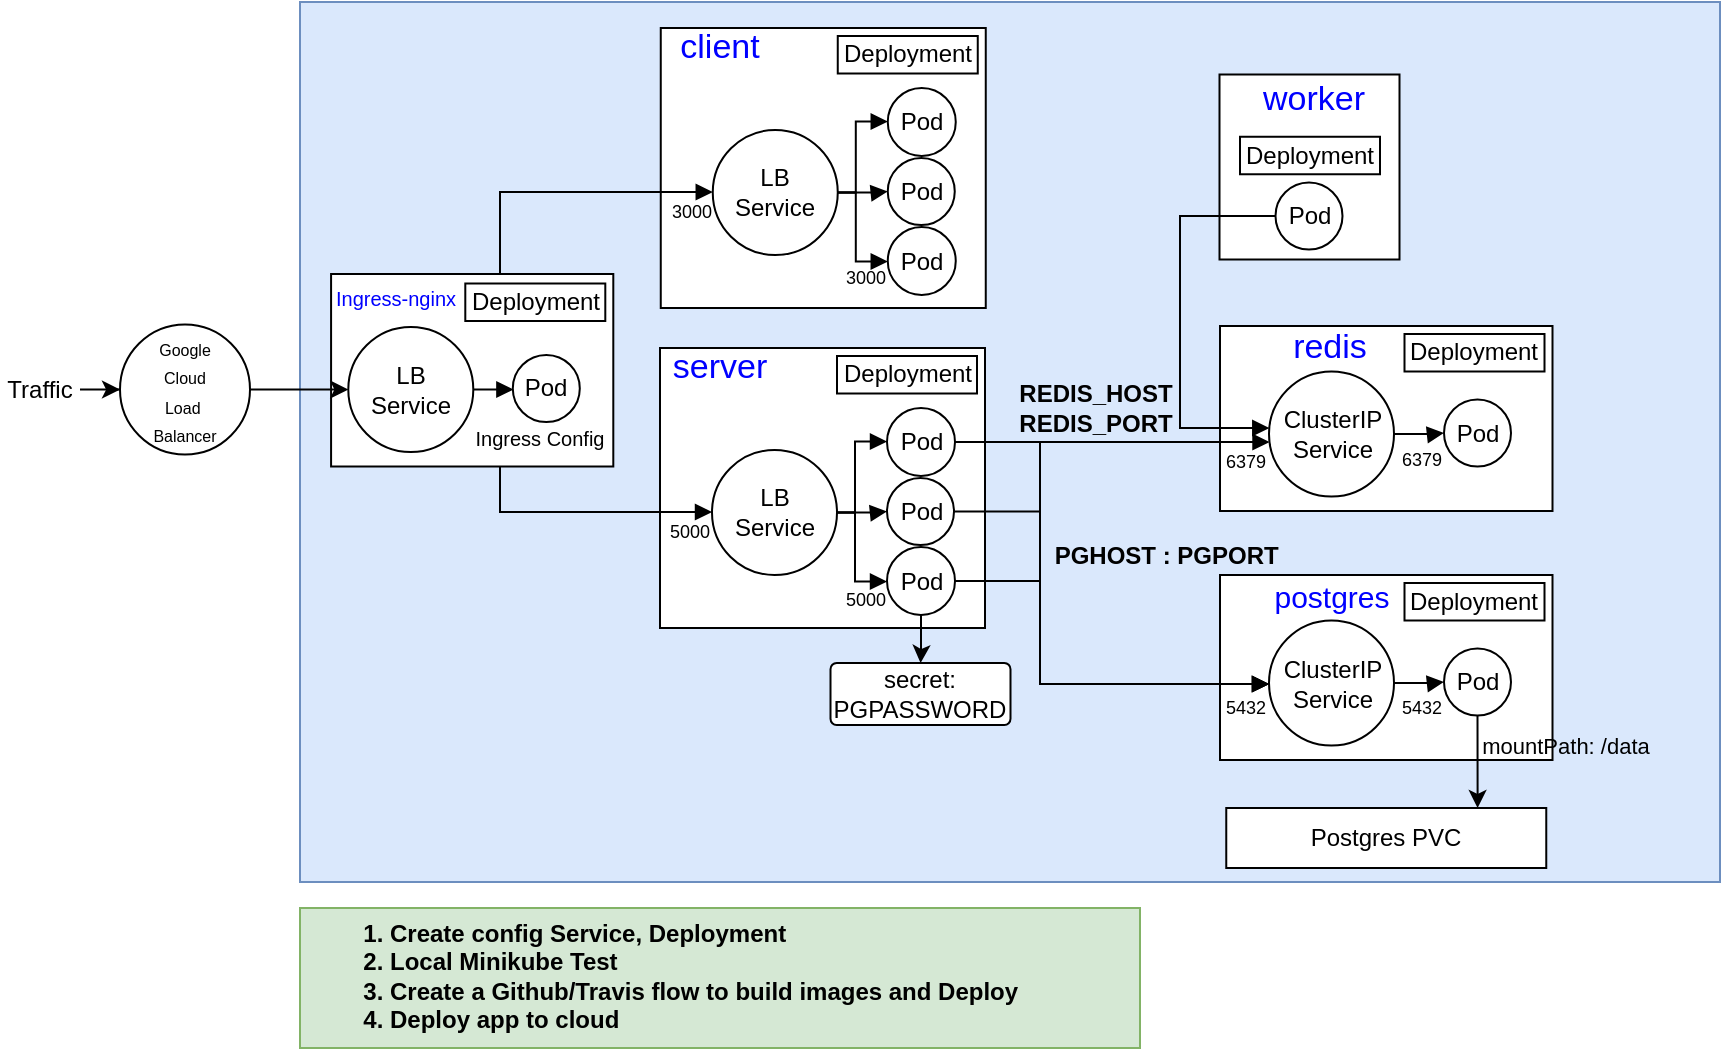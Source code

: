 <mxfile version="13.8.8" type="github" pages="3">
  <diagram id="in38U6Dr_jpYil-cjB_f" name="Page-1">
    <mxGraphModel dx="1900" dy="726" grid="1" gridSize="10" guides="1" tooltips="1" connect="1" arrows="1" fold="1" page="1" pageScale="1" pageWidth="827" pageHeight="1169" math="0" shadow="0">
      <root>
        <mxCell id="0" />
        <mxCell id="1" parent="0" />
        <mxCell id="hZ1jMKI5p8nAKICjlDMV-15" value="" style="rounded=0;whiteSpace=wrap;html=1;fillColor=#dae8fc;strokeColor=#6c8ebf;" parent="1" vertex="1">
          <mxGeometry x="90" y="117" width="710" height="440" as="geometry" />
        </mxCell>
        <mxCell id="hZ1jMKI5p8nAKICjlDMV-50" value="" style="rounded=0;whiteSpace=wrap;html=1;" parent="1" vertex="1">
          <mxGeometry x="270" y="290" width="162.5" height="140" as="geometry" />
        </mxCell>
        <mxCell id="GkEAS1J7xOZd6fxZnrWg-101" style="edgeStyle=orthogonalEdgeStyle;rounded=0;orthogonalLoop=1;jettySize=auto;html=1;entryX=0;entryY=0.5;entryDx=0;entryDy=0;endArrow=block;endFill=1;strokeColor=#000000;" parent="1" source="hZ1jMKI5p8nAKICjlDMV-51" target="hZ1jMKI5p8nAKICjlDMV-54" edge="1">
          <mxGeometry relative="1" as="geometry" />
        </mxCell>
        <mxCell id="GkEAS1J7xOZd6fxZnrWg-102" style="edgeStyle=orthogonalEdgeStyle;rounded=0;orthogonalLoop=1;jettySize=auto;html=1;endArrow=block;endFill=1;strokeColor=#000000;" parent="1" source="hZ1jMKI5p8nAKICjlDMV-51" target="hZ1jMKI5p8nAKICjlDMV-53" edge="1">
          <mxGeometry relative="1" as="geometry">
            <Array as="points">
              <mxPoint x="367.5" y="371.75" />
              <mxPoint x="367.5" y="336.75" />
            </Array>
          </mxGeometry>
        </mxCell>
        <mxCell id="hZ1jMKI5p8nAKICjlDMV-51" value="LB&lt;br&gt;Service" style="ellipse;whiteSpace=wrap;html=1;aspect=fixed;" parent="1" vertex="1">
          <mxGeometry x="296" y="341" width="62.5" height="62.5" as="geometry" />
        </mxCell>
        <mxCell id="hZ1jMKI5p8nAKICjlDMV-52" value="Deployment" style="rounded=0;whiteSpace=wrap;html=1;" parent="1" vertex="1">
          <mxGeometry x="358.5" y="294" width="70" height="18.75" as="geometry" />
        </mxCell>
        <mxCell id="hZ1jMKI5p8nAKICjlDMV-53" value="Pod&lt;span style=&quot;color: rgba(0 , 0 , 0 , 0) ; font-family: monospace ; font-size: 0px&quot;&gt;%3CmxGraphModel%3E%3Croot%3E%3CmxCell%20id%3D%220%22%2F%3E%3CmxCell%20id%3D%221%22%20parent%3D%220%22%2F%3E%3CmxCell%20id%3D%222%22%20value%3D%22ClusterIP%26lt%3Bbr%26gt%3BService%22%20style%3D%22ellipse%3BwhiteSpace%3Dwrap%3Bhtml%3D1%3Baspect%3Dfixed%3B%22%20vertex%3D%221%22%20parent%3D%221%22%3E%3CmxGeometry%20x%3D%22290%22%20y%3D%22173.75%22%20width%3D%2262.5%22%20height%3D%2262.5%22%20as%3D%22geometry%22%2F%3E%3C%2FmxCell%3E%3C%2Froot%3E%3C%2FmxGraphModel%3E&lt;/span&gt;" style="ellipse;whiteSpace=wrap;html=1;aspect=fixed;" parent="1" vertex="1">
          <mxGeometry x="383.5" y="320" width="34" height="34" as="geometry" />
        </mxCell>
        <mxCell id="hZ1jMKI5p8nAKICjlDMV-54" value="Pod&lt;span style=&quot;color: rgba(0 , 0 , 0 , 0) ; font-family: monospace ; font-size: 0px&quot;&gt;%3CmxGraphModel%3E%3Croot%3E%3CmxCell%20id%3D%220%22%2F%3E%3CmxCell%20id%3D%221%22%20parent%3D%220%22%2F%3E%3CmxCell%20id%3D%222%22%20value%3D%22ClusterIP%26lt%3Bbr%26gt%3BService%22%20style%3D%22ellipse%3BwhiteSpace%3Dwrap%3Bhtml%3D1%3Baspect%3Dfixed%3B%22%20vertex%3D%221%22%20parent%3D%221%22%3E%3CmxGeometry%20x%3D%22290%22%20y%3D%22173.75%22%20width%3D%2262.5%22%20height%3D%2262.5%22%20as%3D%22geometry%22%2F%3E%3C%2FmxCell%3E%3C%2Froot%3E%3C%2FmxGraphModel%3E&lt;/span&gt;" style="ellipse;whiteSpace=wrap;html=1;aspect=fixed;" parent="1" vertex="1">
          <mxGeometry x="383.5" y="355" width="33.5" height="33.5" as="geometry" />
        </mxCell>
        <mxCell id="0lCmog_QnwW-JEdDi23I-28" style="edgeStyle=orthogonalEdgeStyle;rounded=0;orthogonalLoop=1;jettySize=auto;html=1;" parent="1" source="hZ1jMKI5p8nAKICjlDMV-55" target="0lCmog_QnwW-JEdDi23I-16" edge="1">
          <mxGeometry relative="1" as="geometry" />
        </mxCell>
        <mxCell id="hZ1jMKI5p8nAKICjlDMV-55" value="Pod&lt;span style=&quot;color: rgba(0 , 0 , 0 , 0) ; font-family: monospace ; font-size: 0px&quot;&gt;%3CmxGraphModel%3E%3Croot%3E%3CmxCell%20id%3D%220%22%2F%3E%3CmxCell%20id%3D%221%22%20parent%3D%220%22%2F%3E%3CmxCell%20id%3D%222%22%20value%3D%22ClusterIP%26lt%3Bbr%26gt%3BService%22%20style%3D%22ellipse%3BwhiteSpace%3Dwrap%3Bhtml%3D1%3Baspect%3Dfixed%3B%22%20vertex%3D%221%22%20parent%3D%221%22%3E%3CmxGeometry%20x%3D%22290%22%20y%3D%22173.75%22%20width%3D%2262.5%22%20height%3D%2262.5%22%20as%3D%22geometry%22%2F%3E%3C%2FmxCell%3E%3C%2Froot%3E%3C%2FmxGraphModel%3E&lt;/span&gt;" style="ellipse;whiteSpace=wrap;html=1;aspect=fixed;" parent="1" vertex="1">
          <mxGeometry x="383.5" y="389.5" width="34" height="34" as="geometry" />
        </mxCell>
        <mxCell id="GkEAS1J7xOZd6fxZnrWg-114" style="edgeStyle=orthogonalEdgeStyle;rounded=0;orthogonalLoop=1;jettySize=auto;html=1;endArrow=block;endFill=1;strokeColor=#000000;" parent="1" target="hZ1jMKI5p8nAKICjlDMV-51" edge="1">
          <mxGeometry relative="1" as="geometry">
            <Array as="points">
              <mxPoint x="190" y="372" />
            </Array>
            <mxPoint x="190" y="340" as="sourcePoint" />
          </mxGeometry>
        </mxCell>
        <mxCell id="GkEAS1J7xOZd6fxZnrWg-9" style="edgeStyle=orthogonalEdgeStyle;rounded=0;orthogonalLoop=1;jettySize=auto;html=1;exitX=0.5;exitY=1;exitDx=0;exitDy=0;" parent="1" source="hZ1jMKI5p8nAKICjlDMV-53" target="hZ1jMKI5p8nAKICjlDMV-53" edge="1">
          <mxGeometry relative="1" as="geometry" />
        </mxCell>
        <mxCell id="GkEAS1J7xOZd6fxZnrWg-66" value="Postgres PVC" style="rounded=0;whiteSpace=wrap;html=1;" parent="1" vertex="1">
          <mxGeometry x="553.13" y="520" width="160" height="30" as="geometry" />
        </mxCell>
        <mxCell id="GkEAS1J7xOZd6fxZnrWg-88" value="&lt;h1&gt;&lt;ol style=&quot;font-size: 12px&quot;&gt;&lt;li&gt;&lt;font style=&quot;font-size: 12px&quot;&gt;Create config Service, Deployment&lt;/font&gt;&lt;/li&gt;&lt;li&gt;&lt;font style=&quot;font-size: 12px&quot;&gt;Local Minikube Test&lt;/font&gt;&lt;/li&gt;&lt;li&gt;&lt;font style=&quot;font-size: 12px&quot;&gt;Create a Github/Travis flow to build images and Deploy&lt;/font&gt;&lt;/li&gt;&lt;li&gt;&lt;font style=&quot;font-size: 12px&quot;&gt;Deploy app to cloud&lt;/font&gt;&lt;/li&gt;&lt;/ol&gt;&lt;/h1&gt;" style="text;html=1;strokeColor=#82b366;fillColor=#d5e8d4;spacing=5;spacingTop=-20;whiteSpace=wrap;overflow=hidden;rounded=0;" parent="1" vertex="1">
          <mxGeometry x="90" y="570" width="420" height="70" as="geometry" />
        </mxCell>
        <mxCell id="GkEAS1J7xOZd6fxZnrWg-98" style="edgeStyle=orthogonalEdgeStyle;rounded=0;orthogonalLoop=1;jettySize=auto;html=1;exitX=1;exitY=0.5;exitDx=0;exitDy=0;endArrow=block;endFill=1;strokeColor=#000000;" parent="1" source="hZ1jMKI5p8nAKICjlDMV-51" target="hZ1jMKI5p8nAKICjlDMV-55" edge="1">
          <mxGeometry relative="1" as="geometry">
            <Array as="points">
              <mxPoint x="367.5" y="371.75" />
              <mxPoint x="367.5" y="406.75" />
            </Array>
          </mxGeometry>
        </mxCell>
        <mxCell id="GkEAS1J7xOZd6fxZnrWg-103" value="&lt;font style=&quot;font-size: 9px&quot;&gt;5000&lt;/font&gt;" style="text;html=1;fillColor=none;align=center;verticalAlign=middle;whiteSpace=wrap;rounded=0;" parent="1" vertex="1">
          <mxGeometry x="265.25" y="370.5" width="40" height="20" as="geometry" />
        </mxCell>
        <mxCell id="GkEAS1J7xOZd6fxZnrWg-104" value="&lt;font style=&quot;font-size: 9px&quot;&gt;5000&lt;/font&gt;" style="text;html=1;fillColor=none;align=center;verticalAlign=middle;whiteSpace=wrap;rounded=0;" parent="1" vertex="1">
          <mxGeometry x="352.5" y="404.5" width="40" height="20" as="geometry" />
        </mxCell>
        <mxCell id="GkEAS1J7xOZd6fxZnrWg-112" value="server" style="text;html=1;strokeColor=none;fillColor=none;align=center;verticalAlign=middle;whiteSpace=wrap;rounded=0;fontColor=#0000FF;fontSize=17;" parent="1" vertex="1">
          <mxGeometry x="280" y="290" width="40" height="20" as="geometry" />
        </mxCell>
        <mxCell id="GkEAS1J7xOZd6fxZnrWg-124" value="" style="rounded=0;whiteSpace=wrap;html=1;" parent="1" vertex="1">
          <mxGeometry x="550" y="279" width="166.25" height="92.5" as="geometry" />
        </mxCell>
        <mxCell id="GkEAS1J7xOZd6fxZnrWg-125" style="edgeStyle=orthogonalEdgeStyle;rounded=0;orthogonalLoop=1;jettySize=auto;html=1;entryX=0;entryY=0.5;entryDx=0;entryDy=0;endArrow=block;endFill=1;strokeColor=#000000;" parent="1" source="GkEAS1J7xOZd6fxZnrWg-127" target="GkEAS1J7xOZd6fxZnrWg-130" edge="1">
          <mxGeometry relative="1" as="geometry" />
        </mxCell>
        <mxCell id="GkEAS1J7xOZd6fxZnrWg-127" value="ClusterIP&lt;br&gt;Service" style="ellipse;whiteSpace=wrap;html=1;aspect=fixed;" parent="1" vertex="1">
          <mxGeometry x="574.5" y="301.75" width="62.5" height="62.5" as="geometry" />
        </mxCell>
        <mxCell id="GkEAS1J7xOZd6fxZnrWg-128" value="Deployment" style="rounded=0;whiteSpace=wrap;html=1;" parent="1" vertex="1">
          <mxGeometry x="642.25" y="283" width="70" height="18.75" as="geometry" />
        </mxCell>
        <mxCell id="GkEAS1J7xOZd6fxZnrWg-130" value="Pod&lt;span style=&quot;color: rgba(0 , 0 , 0 , 0) ; font-family: monospace ; font-size: 0px&quot;&gt;%3CmxGraphModel%3E%3Croot%3E%3CmxCell%20id%3D%220%22%2F%3E%3CmxCell%20id%3D%221%22%20parent%3D%220%22%2F%3E%3CmxCell%20id%3D%222%22%20value%3D%22ClusterIP%26lt%3Bbr%26gt%3BService%22%20style%3D%22ellipse%3BwhiteSpace%3Dwrap%3Bhtml%3D1%3Baspect%3Dfixed%3B%22%20vertex%3D%221%22%20parent%3D%221%22%3E%3CmxGeometry%20x%3D%22290%22%20y%3D%22173.75%22%20width%3D%2262.5%22%20height%3D%2262.5%22%20as%3D%22geometry%22%2F%3E%3C%2FmxCell%3E%3C%2Froot%3E%3C%2FmxGraphModel%3E&lt;/span&gt;" style="ellipse;whiteSpace=wrap;html=1;aspect=fixed;" parent="1" vertex="1">
          <mxGeometry x="662" y="315.75" width="33.5" height="33.5" as="geometry" />
        </mxCell>
        <mxCell id="GkEAS1J7xOZd6fxZnrWg-135" value="&lt;font style=&quot;font-size: 9px&quot;&gt;6379&lt;/font&gt;" style="text;html=1;fillColor=none;align=center;verticalAlign=middle;whiteSpace=wrap;rounded=0;" parent="1" vertex="1">
          <mxGeometry x="631" y="335" width="40" height="20" as="geometry" />
        </mxCell>
        <mxCell id="GkEAS1J7xOZd6fxZnrWg-136" value="redis" style="text;html=1;strokeColor=none;fillColor=none;align=center;verticalAlign=middle;whiteSpace=wrap;rounded=0;fontColor=#0000FF;fontSize=17;" parent="1" vertex="1">
          <mxGeometry x="584.75" y="279.5" width="40" height="20" as="geometry" />
        </mxCell>
        <mxCell id="GkEAS1J7xOZd6fxZnrWg-139" value="" style="rounded=0;whiteSpace=wrap;html=1;" parent="1" vertex="1">
          <mxGeometry x="550" y="403.5" width="166.25" height="92.5" as="geometry" />
        </mxCell>
        <mxCell id="GkEAS1J7xOZd6fxZnrWg-140" style="edgeStyle=orthogonalEdgeStyle;rounded=0;orthogonalLoop=1;jettySize=auto;html=1;entryX=0;entryY=0.5;entryDx=0;entryDy=0;endArrow=block;endFill=1;strokeColor=#000000;" parent="1" source="GkEAS1J7xOZd6fxZnrWg-141" target="GkEAS1J7xOZd6fxZnrWg-143" edge="1">
          <mxGeometry relative="1" as="geometry" />
        </mxCell>
        <mxCell id="GkEAS1J7xOZd6fxZnrWg-141" value="ClusterIP&lt;br&gt;Service" style="ellipse;whiteSpace=wrap;html=1;aspect=fixed;" parent="1" vertex="1">
          <mxGeometry x="574.5" y="426.25" width="62.5" height="62.5" as="geometry" />
        </mxCell>
        <mxCell id="GkEAS1J7xOZd6fxZnrWg-142" value="Deployment" style="rounded=0;whiteSpace=wrap;html=1;" parent="1" vertex="1">
          <mxGeometry x="642.25" y="407.5" width="70" height="18.75" as="geometry" />
        </mxCell>
        <mxCell id="0lCmog_QnwW-JEdDi23I-4" style="edgeStyle=orthogonalEdgeStyle;rounded=0;orthogonalLoop=1;jettySize=auto;html=1;exitX=0.5;exitY=1;exitDx=0;exitDy=0;" parent="1" source="GkEAS1J7xOZd6fxZnrWg-143" target="GkEAS1J7xOZd6fxZnrWg-66" edge="1">
          <mxGeometry relative="1" as="geometry">
            <Array as="points">
              <mxPoint x="679" y="510" />
              <mxPoint x="679" y="510" />
            </Array>
          </mxGeometry>
        </mxCell>
        <mxCell id="GkEAS1J7xOZd6fxZnrWg-143" value="Pod&lt;span style=&quot;color: rgba(0 , 0 , 0 , 0) ; font-family: monospace ; font-size: 0px&quot;&gt;%3CmxGraphModel%3E%3Croot%3E%3CmxCell%20id%3D%220%22%2F%3E%3CmxCell%20id%3D%221%22%20parent%3D%220%22%2F%3E%3CmxCell%20id%3D%222%22%20value%3D%22ClusterIP%26lt%3Bbr%26gt%3BService%22%20style%3D%22ellipse%3BwhiteSpace%3Dwrap%3Bhtml%3D1%3Baspect%3Dfixed%3B%22%20vertex%3D%221%22%20parent%3D%221%22%3E%3CmxGeometry%20x%3D%22290%22%20y%3D%22173.75%22%20width%3D%2262.5%22%20height%3D%2262.5%22%20as%3D%22geometry%22%2F%3E%3C%2FmxCell%3E%3C%2Froot%3E%3C%2FmxGraphModel%3E&lt;/span&gt;" style="ellipse;whiteSpace=wrap;html=1;aspect=fixed;" parent="1" vertex="1">
          <mxGeometry x="662" y="440.25" width="33.5" height="33.5" as="geometry" />
        </mxCell>
        <mxCell id="GkEAS1J7xOZd6fxZnrWg-144" value="&lt;font style=&quot;font-size: 9px&quot;&gt;5432&lt;/font&gt;" style="text;html=1;fillColor=none;align=center;verticalAlign=middle;whiteSpace=wrap;rounded=0;" parent="1" vertex="1">
          <mxGeometry x="631" y="458.5" width="40" height="20" as="geometry" />
        </mxCell>
        <mxCell id="GkEAS1J7xOZd6fxZnrWg-145" value="postgres" style="text;html=1;strokeColor=none;fillColor=none;align=center;verticalAlign=middle;whiteSpace=wrap;rounded=0;fontColor=#0000FF;fontSize=15;" parent="1" vertex="1">
          <mxGeometry x="585.5" y="403.5" width="40" height="20" as="geometry" />
        </mxCell>
        <mxCell id="GkEAS1J7xOZd6fxZnrWg-118" style="edgeStyle=orthogonalEdgeStyle;rounded=0;orthogonalLoop=1;jettySize=auto;html=1;exitX=1;exitY=0.5;exitDx=0;exitDy=0;endArrow=block;endFill=1;strokeColor=#000000;fontSize=17;fontColor=#0000FF;" parent="1" source="hZ1jMKI5p8nAKICjlDMV-55" target="GkEAS1J7xOZd6fxZnrWg-141" edge="1">
          <mxGeometry relative="1" as="geometry">
            <mxPoint x="563.75" y="465.25" as="targetPoint" />
            <Array as="points">
              <mxPoint x="460" y="406" />
              <mxPoint x="460" y="458" />
            </Array>
          </mxGeometry>
        </mxCell>
        <mxCell id="GkEAS1J7xOZd6fxZnrWg-121" style="edgeStyle=orthogonalEdgeStyle;rounded=0;orthogonalLoop=1;jettySize=auto;html=1;exitX=1;exitY=0.5;exitDx=0;exitDy=0;endArrow=block;endFill=1;strokeColor=#000000;fontSize=17;fontColor=#0000FF;" parent="1" source="hZ1jMKI5p8nAKICjlDMV-53" target="GkEAS1J7xOZd6fxZnrWg-141" edge="1">
          <mxGeometry relative="1" as="geometry">
            <mxPoint x="563.75" y="465.25" as="targetPoint" />
            <Array as="points">
              <mxPoint x="460" y="337" />
              <mxPoint x="460" y="458" />
            </Array>
          </mxGeometry>
        </mxCell>
        <mxCell id="GkEAS1J7xOZd6fxZnrWg-123" style="edgeStyle=orthogonalEdgeStyle;rounded=0;orthogonalLoop=1;jettySize=auto;html=1;exitX=1;exitY=0.5;exitDx=0;exitDy=0;endArrow=block;endFill=1;strokeColor=#000000;fontSize=17;fontColor=#0000FF;" parent="1" source="hZ1jMKI5p8nAKICjlDMV-54" target="GkEAS1J7xOZd6fxZnrWg-141" edge="1">
          <mxGeometry relative="1" as="geometry">
            <mxPoint x="563.75" y="465.25" as="targetPoint" />
            <Array as="points">
              <mxPoint x="460" y="372" />
              <mxPoint x="460" y="458" />
            </Array>
          </mxGeometry>
        </mxCell>
        <mxCell id="GkEAS1J7xOZd6fxZnrWg-150" style="edgeStyle=orthogonalEdgeStyle;rounded=0;orthogonalLoop=1;jettySize=auto;html=1;endArrow=block;endFill=1;strokeColor=#000000;fontSize=17;fontColor=#0000FF;" parent="1" source="hZ1jMKI5p8nAKICjlDMV-53" target="GkEAS1J7xOZd6fxZnrWg-127" edge="1">
          <mxGeometry relative="1" as="geometry">
            <Array as="points">
              <mxPoint x="540" y="337" />
              <mxPoint x="540" y="337" />
            </Array>
          </mxGeometry>
        </mxCell>
        <mxCell id="GkEAS1J7xOZd6fxZnrWg-151" value="" style="rounded=0;whiteSpace=wrap;html=1;" parent="1" vertex="1">
          <mxGeometry x="549.75" y="153.25" width="90" height="92.5" as="geometry" />
        </mxCell>
        <mxCell id="GkEAS1J7xOZd6fxZnrWg-154" value="Deployment" style="rounded=0;whiteSpace=wrap;html=1;" parent="1" vertex="1">
          <mxGeometry x="560" y="184.38" width="70" height="18.75" as="geometry" />
        </mxCell>
        <mxCell id="GkEAS1J7xOZd6fxZnrWg-174" style="edgeStyle=orthogonalEdgeStyle;rounded=0;orthogonalLoop=1;jettySize=auto;html=1;endArrow=block;endFill=1;strokeColor=#000000;fontSize=17;fontColor=#0000FF;" parent="1" source="GkEAS1J7xOZd6fxZnrWg-155" target="GkEAS1J7xOZd6fxZnrWg-127" edge="1">
          <mxGeometry relative="1" as="geometry">
            <Array as="points">
              <mxPoint x="530" y="224" />
              <mxPoint x="530" y="330" />
            </Array>
          </mxGeometry>
        </mxCell>
        <mxCell id="GkEAS1J7xOZd6fxZnrWg-155" value="Pod&lt;span style=&quot;color: rgba(0 , 0 , 0 , 0) ; font-family: monospace ; font-size: 0px&quot;&gt;%3CmxGraphModel%3E%3Croot%3E%3CmxCell%20id%3D%220%22%2F%3E%3CmxCell%20id%3D%221%22%20parent%3D%220%22%2F%3E%3CmxCell%20id%3D%222%22%20value%3D%22ClusterIP%26lt%3Bbr%26gt%3BService%22%20style%3D%22ellipse%3BwhiteSpace%3Dwrap%3Bhtml%3D1%3Baspect%3Dfixed%3B%22%20vertex%3D%221%22%20parent%3D%221%22%3E%3CmxGeometry%20x%3D%22290%22%20y%3D%22173.75%22%20width%3D%2262.5%22%20height%3D%2262.5%22%20as%3D%22geometry%22%2F%3E%3C%2FmxCell%3E%3C%2Froot%3E%3C%2FmxGraphModel%3E&lt;/span&gt;" style="ellipse;whiteSpace=wrap;html=1;aspect=fixed;" parent="1" vertex="1">
          <mxGeometry x="577.75" y="207.25" width="33.5" height="33.5" as="geometry" />
        </mxCell>
        <mxCell id="GkEAS1J7xOZd6fxZnrWg-157" value="worker" style="text;html=1;strokeColor=none;fillColor=none;align=center;verticalAlign=middle;whiteSpace=wrap;rounded=0;fontColor=#0000FF;fontSize=17;" parent="1" vertex="1">
          <mxGeometry x="537" y="156" width="120" height="20" as="geometry" />
        </mxCell>
        <mxCell id="GkEAS1J7xOZd6fxZnrWg-158" value="" style="rounded=0;whiteSpace=wrap;html=1;" parent="1" vertex="1">
          <mxGeometry x="270.38" y="130" width="162.5" height="140" as="geometry" />
        </mxCell>
        <mxCell id="GkEAS1J7xOZd6fxZnrWg-159" style="edgeStyle=orthogonalEdgeStyle;rounded=0;orthogonalLoop=1;jettySize=auto;html=1;entryX=0;entryY=0.5;entryDx=0;entryDy=0;endArrow=block;endFill=1;strokeColor=#000000;" parent="1" source="GkEAS1J7xOZd6fxZnrWg-161" target="GkEAS1J7xOZd6fxZnrWg-164" edge="1">
          <mxGeometry relative="1" as="geometry" />
        </mxCell>
        <mxCell id="GkEAS1J7xOZd6fxZnrWg-160" style="edgeStyle=orthogonalEdgeStyle;rounded=0;orthogonalLoop=1;jettySize=auto;html=1;endArrow=block;endFill=1;strokeColor=#000000;" parent="1" source="GkEAS1J7xOZd6fxZnrWg-161" target="GkEAS1J7xOZd6fxZnrWg-163" edge="1">
          <mxGeometry relative="1" as="geometry">
            <Array as="points">
              <mxPoint x="367.88" y="211.75" />
              <mxPoint x="367.88" y="176.75" />
            </Array>
          </mxGeometry>
        </mxCell>
        <mxCell id="GkEAS1J7xOZd6fxZnrWg-161" value="LB&lt;br&gt;Service" style="ellipse;whiteSpace=wrap;html=1;aspect=fixed;" parent="1" vertex="1">
          <mxGeometry x="296.38" y="181" width="62.5" height="62.5" as="geometry" />
        </mxCell>
        <mxCell id="GkEAS1J7xOZd6fxZnrWg-162" value="Deployment" style="rounded=0;whiteSpace=wrap;html=1;" parent="1" vertex="1">
          <mxGeometry x="358.88" y="134" width="70" height="18.75" as="geometry" />
        </mxCell>
        <mxCell id="GkEAS1J7xOZd6fxZnrWg-163" value="Pod&lt;span style=&quot;color: rgba(0 , 0 , 0 , 0) ; font-family: monospace ; font-size: 0px&quot;&gt;%3CmxGraphModel%3E%3Croot%3E%3CmxCell%20id%3D%220%22%2F%3E%3CmxCell%20id%3D%221%22%20parent%3D%220%22%2F%3E%3CmxCell%20id%3D%222%22%20value%3D%22ClusterIP%26lt%3Bbr%26gt%3BService%22%20style%3D%22ellipse%3BwhiteSpace%3Dwrap%3Bhtml%3D1%3Baspect%3Dfixed%3B%22%20vertex%3D%221%22%20parent%3D%221%22%3E%3CmxGeometry%20x%3D%22290%22%20y%3D%22173.75%22%20width%3D%2262.5%22%20height%3D%2262.5%22%20as%3D%22geometry%22%2F%3E%3C%2FmxCell%3E%3C%2Froot%3E%3C%2FmxGraphModel%3E&lt;/span&gt;" style="ellipse;whiteSpace=wrap;html=1;aspect=fixed;" parent="1" vertex="1">
          <mxGeometry x="383.88" y="160" width="34" height="34" as="geometry" />
        </mxCell>
        <mxCell id="GkEAS1J7xOZd6fxZnrWg-164" value="Pod&lt;span style=&quot;color: rgba(0 , 0 , 0 , 0) ; font-family: monospace ; font-size: 0px&quot;&gt;%3CmxGraphModel%3E%3Croot%3E%3CmxCell%20id%3D%220%22%2F%3E%3CmxCell%20id%3D%221%22%20parent%3D%220%22%2F%3E%3CmxCell%20id%3D%222%22%20value%3D%22ClusterIP%26lt%3Bbr%26gt%3BService%22%20style%3D%22ellipse%3BwhiteSpace%3Dwrap%3Bhtml%3D1%3Baspect%3Dfixed%3B%22%20vertex%3D%221%22%20parent%3D%221%22%3E%3CmxGeometry%20x%3D%22290%22%20y%3D%22173.75%22%20width%3D%2262.5%22%20height%3D%2262.5%22%20as%3D%22geometry%22%2F%3E%3C%2FmxCell%3E%3C%2Froot%3E%3C%2FmxGraphModel%3E&lt;/span&gt;" style="ellipse;whiteSpace=wrap;html=1;aspect=fixed;" parent="1" vertex="1">
          <mxGeometry x="383.88" y="195" width="33.5" height="33.5" as="geometry" />
        </mxCell>
        <mxCell id="GkEAS1J7xOZd6fxZnrWg-165" value="Pod&lt;span style=&quot;color: rgba(0 , 0 , 0 , 0) ; font-family: monospace ; font-size: 0px&quot;&gt;%3CmxGraphModel%3E%3Croot%3E%3CmxCell%20id%3D%220%22%2F%3E%3CmxCell%20id%3D%221%22%20parent%3D%220%22%2F%3E%3CmxCell%20id%3D%222%22%20value%3D%22ClusterIP%26lt%3Bbr%26gt%3BService%22%20style%3D%22ellipse%3BwhiteSpace%3Dwrap%3Bhtml%3D1%3Baspect%3Dfixed%3B%22%20vertex%3D%221%22%20parent%3D%221%22%3E%3CmxGeometry%20x%3D%22290%22%20y%3D%22173.75%22%20width%3D%2262.5%22%20height%3D%2262.5%22%20as%3D%22geometry%22%2F%3E%3C%2FmxCell%3E%3C%2Froot%3E%3C%2FmxGraphModel%3E&lt;/span&gt;" style="ellipse;whiteSpace=wrap;html=1;aspect=fixed;" parent="1" vertex="1">
          <mxGeometry x="383.88" y="229.5" width="34" height="34" as="geometry" />
        </mxCell>
        <mxCell id="GkEAS1J7xOZd6fxZnrWg-166" style="edgeStyle=orthogonalEdgeStyle;rounded=0;orthogonalLoop=1;jettySize=auto;html=1;exitX=0.5;exitY=1;exitDx=0;exitDy=0;" parent="1" source="GkEAS1J7xOZd6fxZnrWg-163" target="GkEAS1J7xOZd6fxZnrWg-163" edge="1">
          <mxGeometry relative="1" as="geometry" />
        </mxCell>
        <mxCell id="GkEAS1J7xOZd6fxZnrWg-167" style="edgeStyle=orthogonalEdgeStyle;rounded=0;orthogonalLoop=1;jettySize=auto;html=1;exitX=1;exitY=0.5;exitDx=0;exitDy=0;endArrow=block;endFill=1;strokeColor=#000000;" parent="1" source="GkEAS1J7xOZd6fxZnrWg-161" target="GkEAS1J7xOZd6fxZnrWg-165" edge="1">
          <mxGeometry relative="1" as="geometry">
            <Array as="points">
              <mxPoint x="367.88" y="211.75" />
              <mxPoint x="367.88" y="246.75" />
            </Array>
          </mxGeometry>
        </mxCell>
        <mxCell id="GkEAS1J7xOZd6fxZnrWg-168" value="&lt;font style=&quot;font-size: 9px&quot;&gt;3000&lt;/font&gt;" style="text;html=1;fillColor=none;align=center;verticalAlign=middle;whiteSpace=wrap;rounded=0;" parent="1" vertex="1">
          <mxGeometry x="265.63" y="210.5" width="40" height="20" as="geometry" />
        </mxCell>
        <mxCell id="GkEAS1J7xOZd6fxZnrWg-169" value="&lt;font style=&quot;font-size: 9px&quot;&gt;3000&lt;/font&gt;" style="text;html=1;fillColor=none;align=center;verticalAlign=middle;whiteSpace=wrap;rounded=0;" parent="1" vertex="1">
          <mxGeometry x="352.88" y="243.5" width="40" height="20" as="geometry" />
        </mxCell>
        <mxCell id="GkEAS1J7xOZd6fxZnrWg-170" value="client" style="text;html=1;strokeColor=none;fillColor=none;align=center;verticalAlign=middle;whiteSpace=wrap;rounded=0;fontColor=#0000FF;fontSize=17;" parent="1" vertex="1">
          <mxGeometry x="280.38" y="130" width="40" height="20" as="geometry" />
        </mxCell>
        <mxCell id="GkEAS1J7xOZd6fxZnrWg-171" style="edgeStyle=orthogonalEdgeStyle;rounded=0;orthogonalLoop=1;jettySize=auto;html=1;endArrow=block;endFill=1;strokeColor=#000000;fontSize=14;fontColor=#0000FF;" parent="1" target="GkEAS1J7xOZd6fxZnrWg-161" edge="1">
          <mxGeometry relative="1" as="geometry">
            <Array as="points">
              <mxPoint x="190" y="212" />
            </Array>
            <mxPoint x="190" y="260" as="sourcePoint" />
          </mxGeometry>
        </mxCell>
        <mxCell id="GkEAS1J7xOZd6fxZnrWg-176" value="&lt;font style=&quot;font-size: 9px&quot;&gt;6379&lt;/font&gt;" style="text;html=1;fillColor=none;align=center;verticalAlign=middle;whiteSpace=wrap;rounded=0;" parent="1" vertex="1">
          <mxGeometry x="542.75" y="336" width="40" height="20" as="geometry" />
        </mxCell>
        <mxCell id="GkEAS1J7xOZd6fxZnrWg-177" value="&lt;font style=&quot;font-size: 9px&quot;&gt;5432&lt;/font&gt;" style="text;html=1;fillColor=none;align=center;verticalAlign=middle;whiteSpace=wrap;rounded=0;" parent="1" vertex="1">
          <mxGeometry x="542.75" y="458.5" width="40" height="20" as="geometry" />
        </mxCell>
        <mxCell id="0lCmog_QnwW-JEdDi23I-6" value="&lt;font style=&quot;font-size: 11px&quot;&gt;mountPath: /data&lt;/font&gt;" style="text;html=1;strokeColor=none;fillColor=none;align=center;verticalAlign=middle;whiteSpace=wrap;rounded=0;" parent="1" vertex="1">
          <mxGeometry x="671" y="478.5" width="103.75" height="20" as="geometry" />
        </mxCell>
        <mxCell id="0lCmog_QnwW-JEdDi23I-7" value="&lt;h4&gt;PGHOST : PGPORT&amp;nbsp;&lt;/h4&gt;&lt;div&gt;&lt;br&gt;&lt;/div&gt;" style="text;html=1;strokeColor=none;fillColor=none;align=center;verticalAlign=middle;whiteSpace=wrap;rounded=0;" parent="1" vertex="1">
          <mxGeometry x="445.25" y="390.5" width="160" height="20" as="geometry" />
        </mxCell>
        <mxCell id="0lCmog_QnwW-JEdDi23I-12" value="&lt;h4&gt;REDIS_HOST REDIS_PORT&lt;/h4&gt;" style="text;html=1;strokeColor=none;fillColor=none;align=center;verticalAlign=middle;whiteSpace=wrap;rounded=0;" parent="1" vertex="1">
          <mxGeometry x="439.25" y="310" width="97.75" height="20" as="geometry" />
        </mxCell>
        <mxCell id="0lCmog_QnwW-JEdDi23I-16" value="secret: PGPASSWORD" style="rounded=1;arcSize=10;whiteSpace=wrap;html=1;align=center;" parent="1" vertex="1">
          <mxGeometry x="355.25" y="447.5" width="90" height="31" as="geometry" />
        </mxCell>
        <mxCell id="0lCmog_QnwW-JEdDi23I-22" style="edgeStyle=orthogonalEdgeStyle;rounded=0;orthogonalLoop=1;jettySize=auto;html=1;exitX=0.5;exitY=1;exitDx=0;exitDy=0;" parent="1" source="0lCmog_QnwW-JEdDi23I-16" target="0lCmog_QnwW-JEdDi23I-16" edge="1">
          <mxGeometry relative="1" as="geometry" />
        </mxCell>
        <mxCell id="OjMwnVLvpFnhiyftQksw-1" value="&lt;font style=&quot;font-size: 8px&quot;&gt;Google&lt;br style=&quot;font-size: 8px&quot;&gt;Cloud&lt;br style=&quot;font-size: 8px&quot;&gt;Load&amp;nbsp;&lt;br style=&quot;font-size: 8px&quot;&gt;Balancer&lt;/font&gt;" style="ellipse;whiteSpace=wrap;html=1;aspect=fixed;" parent="1" vertex="1">
          <mxGeometry y="278.25" width="65" height="65" as="geometry" />
        </mxCell>
        <mxCell id="OjMwnVLvpFnhiyftQksw-7" style="edgeStyle=orthogonalEdgeStyle;rounded=0;orthogonalLoop=1;jettySize=auto;html=1;" parent="1" source="OjMwnVLvpFnhiyftQksw-5" target="OjMwnVLvpFnhiyftQksw-1" edge="1">
          <mxGeometry relative="1" as="geometry" />
        </mxCell>
        <mxCell id="OjMwnVLvpFnhiyftQksw-5" value="Traffic" style="text;html=1;strokeColor=none;fillColor=none;align=center;verticalAlign=middle;whiteSpace=wrap;rounded=0;" parent="1" vertex="1">
          <mxGeometry x="-60" y="300.75" width="40" height="20" as="geometry" />
        </mxCell>
        <mxCell id="OjMwnVLvpFnhiyftQksw-11" value="" style="rounded=0;whiteSpace=wrap;html=1;" parent="1" vertex="1">
          <mxGeometry x="105.54" y="253" width="141.11" height="96.25" as="geometry" />
        </mxCell>
        <mxCell id="OjMwnVLvpFnhiyftQksw-12" style="edgeStyle=orthogonalEdgeStyle;rounded=0;orthogonalLoop=1;jettySize=auto;html=1;entryX=0;entryY=0.5;entryDx=0;entryDy=0;endArrow=block;endFill=1;strokeColor=#000000;" parent="1" source="OjMwnVLvpFnhiyftQksw-13" target="OjMwnVLvpFnhiyftQksw-15" edge="1">
          <mxGeometry relative="1" as="geometry" />
        </mxCell>
        <mxCell id="OjMwnVLvpFnhiyftQksw-13" value="LB&lt;br&gt;Service" style="ellipse;whiteSpace=wrap;html=1;aspect=fixed;" parent="1" vertex="1">
          <mxGeometry x="114.15" y="279.5" width="62.5" height="62.5" as="geometry" />
        </mxCell>
        <mxCell id="OjMwnVLvpFnhiyftQksw-14" value="Deployment" style="rounded=0;whiteSpace=wrap;html=1;" parent="1" vertex="1">
          <mxGeometry x="172.65" y="257.75" width="70" height="18.75" as="geometry" />
        </mxCell>
        <mxCell id="OjMwnVLvpFnhiyftQksw-15" value="Pod" style="ellipse;whiteSpace=wrap;html=1;aspect=fixed;" parent="1" vertex="1">
          <mxGeometry x="196.4" y="293.5" width="33.5" height="33.5" as="geometry" />
        </mxCell>
        <mxCell id="OjMwnVLvpFnhiyftQksw-17" value="&lt;font style=&quot;font-size: 10px&quot;&gt;Ingress-nginx&lt;/font&gt;" style="text;html=1;strokeColor=none;fillColor=none;align=center;verticalAlign=middle;whiteSpace=wrap;rounded=0;fontColor=#0000FF;fontSize=15;" parent="1" vertex="1">
          <mxGeometry x="102.65" y="253" width="70" height="20" as="geometry" />
        </mxCell>
        <mxCell id="OjMwnVLvpFnhiyftQksw-20" style="edgeStyle=orthogonalEdgeStyle;rounded=0;orthogonalLoop=1;jettySize=auto;html=1;" parent="1" source="OjMwnVLvpFnhiyftQksw-1" target="OjMwnVLvpFnhiyftQksw-13" edge="1">
          <mxGeometry relative="1" as="geometry" />
        </mxCell>
        <mxCell id="OjMwnVLvpFnhiyftQksw-21" value="&lt;span style=&quot;font-size: 10px&quot;&gt;&lt;font color=&quot;#000000&quot;&gt;Ingress Config&lt;/font&gt;&lt;/span&gt;" style="text;html=1;strokeColor=none;fillColor=none;align=center;verticalAlign=middle;whiteSpace=wrap;rounded=0;fontColor=#0000FF;fontSize=15;" parent="1" vertex="1">
          <mxGeometry x="174.65" y="323.25" width="70" height="20" as="geometry" />
        </mxCell>
      </root>
    </mxGraphModel>
  </diagram>
  <diagram id="6pYTTXjN6xX6H9uHvpaU" name="Page-2">
    <mxGraphModel dx="1865" dy="548" grid="1" gridSize="10" guides="1" tooltips="1" connect="1" arrows="1" fold="1" page="1" pageScale="1" pageWidth="827" pageHeight="1169" math="0" shadow="0">
      <root>
        <mxCell id="cn45hVMv1ZVLGDNRas86-0" />
        <mxCell id="cn45hVMv1ZVLGDNRas86-1" parent="cn45hVMv1ZVLGDNRas86-0" />
        <mxCell id="yXi1ri5VGj8F_bm4-0k3-0" value="" style="rounded=0;whiteSpace=wrap;html=1;fillColor=#dae8fc;strokeColor=#6c8ebf;" vertex="1" parent="cn45hVMv1ZVLGDNRas86-1">
          <mxGeometry x="90" y="117" width="640" height="440" as="geometry" />
        </mxCell>
        <mxCell id="nP4L_gj-Ds2LVs9GI-Jx-0" value="" style="rounded=0;whiteSpace=wrap;html=1;" vertex="1" parent="cn45hVMv1ZVLGDNRas86-1">
          <mxGeometry x="270" y="290" width="162.5" height="140" as="geometry" />
        </mxCell>
        <mxCell id="nP4L_gj-Ds2LVs9GI-Jx-1" style="edgeStyle=orthogonalEdgeStyle;rounded=0;orthogonalLoop=1;jettySize=auto;html=1;entryX=0;entryY=0.5;entryDx=0;entryDy=0;endArrow=block;endFill=1;strokeColor=#000000;" edge="1" parent="cn45hVMv1ZVLGDNRas86-1" source="nP4L_gj-Ds2LVs9GI-Jx-3" target="nP4L_gj-Ds2LVs9GI-Jx-6">
          <mxGeometry relative="1" as="geometry" />
        </mxCell>
        <mxCell id="nP4L_gj-Ds2LVs9GI-Jx-2" style="edgeStyle=orthogonalEdgeStyle;rounded=0;orthogonalLoop=1;jettySize=auto;html=1;endArrow=block;endFill=1;strokeColor=#000000;" edge="1" parent="cn45hVMv1ZVLGDNRas86-1" source="nP4L_gj-Ds2LVs9GI-Jx-3" target="nP4L_gj-Ds2LVs9GI-Jx-5">
          <mxGeometry relative="1" as="geometry">
            <Array as="points">
              <mxPoint x="367.5" y="371.75" />
              <mxPoint x="367.5" y="336.75" />
            </Array>
          </mxGeometry>
        </mxCell>
        <mxCell id="nP4L_gj-Ds2LVs9GI-Jx-3" value="LB&lt;br&gt;Service" style="ellipse;whiteSpace=wrap;html=1;aspect=fixed;" vertex="1" parent="cn45hVMv1ZVLGDNRas86-1">
          <mxGeometry x="296" y="341" width="62.5" height="62.5" as="geometry" />
        </mxCell>
        <mxCell id="nP4L_gj-Ds2LVs9GI-Jx-4" value="Deployment" style="rounded=0;whiteSpace=wrap;html=1;" vertex="1" parent="cn45hVMv1ZVLGDNRas86-1">
          <mxGeometry x="358.5" y="294" width="70" height="18.75" as="geometry" />
        </mxCell>
        <mxCell id="nP4L_gj-Ds2LVs9GI-Jx-5" value="Pod&lt;span style=&quot;color: rgba(0 , 0 , 0 , 0) ; font-family: monospace ; font-size: 0px&quot;&gt;%3CmxGraphModel%3E%3Croot%3E%3CmxCell%20id%3D%220%22%2F%3E%3CmxCell%20id%3D%221%22%20parent%3D%220%22%2F%3E%3CmxCell%20id%3D%222%22%20value%3D%22ClusterIP%26lt%3Bbr%26gt%3BService%22%20style%3D%22ellipse%3BwhiteSpace%3Dwrap%3Bhtml%3D1%3Baspect%3Dfixed%3B%22%20vertex%3D%221%22%20parent%3D%221%22%3E%3CmxGeometry%20x%3D%22290%22%20y%3D%22173.75%22%20width%3D%2262.5%22%20height%3D%2262.5%22%20as%3D%22geometry%22%2F%3E%3C%2FmxCell%3E%3C%2Froot%3E%3C%2FmxGraphModel%3E&lt;/span&gt;" style="ellipse;whiteSpace=wrap;html=1;aspect=fixed;" vertex="1" parent="cn45hVMv1ZVLGDNRas86-1">
          <mxGeometry x="383.5" y="320" width="34" height="34" as="geometry" />
        </mxCell>
        <mxCell id="nP4L_gj-Ds2LVs9GI-Jx-6" value="Pod&lt;span style=&quot;color: rgba(0 , 0 , 0 , 0) ; font-family: monospace ; font-size: 0px&quot;&gt;%3CmxGraphModel%3E%3Croot%3E%3CmxCell%20id%3D%220%22%2F%3E%3CmxCell%20id%3D%221%22%20parent%3D%220%22%2F%3E%3CmxCell%20id%3D%222%22%20value%3D%22ClusterIP%26lt%3Bbr%26gt%3BService%22%20style%3D%22ellipse%3BwhiteSpace%3Dwrap%3Bhtml%3D1%3Baspect%3Dfixed%3B%22%20vertex%3D%221%22%20parent%3D%221%22%3E%3CmxGeometry%20x%3D%22290%22%20y%3D%22173.75%22%20width%3D%2262.5%22%20height%3D%2262.5%22%20as%3D%22geometry%22%2F%3E%3C%2FmxCell%3E%3C%2Froot%3E%3C%2FmxGraphModel%3E&lt;/span&gt;" style="ellipse;whiteSpace=wrap;html=1;aspect=fixed;" vertex="1" parent="cn45hVMv1ZVLGDNRas86-1">
          <mxGeometry x="383.5" y="355" width="33.5" height="33.5" as="geometry" />
        </mxCell>
        <mxCell id="nP4L_gj-Ds2LVs9GI-Jx-8" value="Pod&lt;span style=&quot;color: rgba(0 , 0 , 0 , 0) ; font-family: monospace ; font-size: 0px&quot;&gt;%3CmxGraphModel%3E%3Croot%3E%3CmxCell%20id%3D%220%22%2F%3E%3CmxCell%20id%3D%221%22%20parent%3D%220%22%2F%3E%3CmxCell%20id%3D%222%22%20value%3D%22ClusterIP%26lt%3Bbr%26gt%3BService%22%20style%3D%22ellipse%3BwhiteSpace%3Dwrap%3Bhtml%3D1%3Baspect%3Dfixed%3B%22%20vertex%3D%221%22%20parent%3D%221%22%3E%3CmxGeometry%20x%3D%22290%22%20y%3D%22173.75%22%20width%3D%2262.5%22%20height%3D%2262.5%22%20as%3D%22geometry%22%2F%3E%3C%2FmxCell%3E%3C%2Froot%3E%3C%2FmxGraphModel%3E&lt;/span&gt;" style="ellipse;whiteSpace=wrap;html=1;aspect=fixed;" vertex="1" parent="cn45hVMv1ZVLGDNRas86-1">
          <mxGeometry x="383.5" y="389.5" width="34" height="34" as="geometry" />
        </mxCell>
        <mxCell id="nP4L_gj-Ds2LVs9GI-Jx-9" style="edgeStyle=orthogonalEdgeStyle;rounded=0;orthogonalLoop=1;jettySize=auto;html=1;endArrow=block;endFill=1;strokeColor=#000000;" edge="1" parent="cn45hVMv1ZVLGDNRas86-1" target="nP4L_gj-Ds2LVs9GI-Jx-3">
          <mxGeometry relative="1" as="geometry">
            <Array as="points">
              <mxPoint x="190" y="372" />
            </Array>
            <mxPoint x="190" y="340" as="sourcePoint" />
          </mxGeometry>
        </mxCell>
        <mxCell id="nP4L_gj-Ds2LVs9GI-Jx-10" style="edgeStyle=orthogonalEdgeStyle;rounded=0;orthogonalLoop=1;jettySize=auto;html=1;exitX=0.5;exitY=1;exitDx=0;exitDy=0;" edge="1" parent="cn45hVMv1ZVLGDNRas86-1" source="nP4L_gj-Ds2LVs9GI-Jx-5" target="nP4L_gj-Ds2LVs9GI-Jx-5">
          <mxGeometry relative="1" as="geometry" />
        </mxCell>
        <mxCell id="nP4L_gj-Ds2LVs9GI-Jx-13" style="edgeStyle=orthogonalEdgeStyle;rounded=0;orthogonalLoop=1;jettySize=auto;html=1;exitX=1;exitY=0.5;exitDx=0;exitDy=0;endArrow=block;endFill=1;strokeColor=#000000;" edge="1" parent="cn45hVMv1ZVLGDNRas86-1" source="nP4L_gj-Ds2LVs9GI-Jx-3" target="nP4L_gj-Ds2LVs9GI-Jx-8">
          <mxGeometry relative="1" as="geometry">
            <Array as="points">
              <mxPoint x="367.5" y="371.75" />
              <mxPoint x="367.5" y="406.75" />
            </Array>
          </mxGeometry>
        </mxCell>
        <mxCell id="nP4L_gj-Ds2LVs9GI-Jx-14" value="&lt;font style=&quot;font-size: 9px&quot;&gt;3030&lt;/font&gt;" style="text;html=1;fillColor=none;align=center;verticalAlign=middle;whiteSpace=wrap;rounded=0;" vertex="1" parent="cn45hVMv1ZVLGDNRas86-1">
          <mxGeometry x="265.25" y="370.5" width="40" height="20" as="geometry" />
        </mxCell>
        <mxCell id="nP4L_gj-Ds2LVs9GI-Jx-15" value="&lt;font style=&quot;font-size: 9px&quot;&gt;3030&lt;/font&gt;" style="text;html=1;fillColor=none;align=center;verticalAlign=middle;whiteSpace=wrap;rounded=0;" vertex="1" parent="cn45hVMv1ZVLGDNRas86-1">
          <mxGeometry x="352.5" y="404.5" width="40" height="20" as="geometry" />
        </mxCell>
        <mxCell id="nP4L_gj-Ds2LVs9GI-Jx-16" value="chat" style="text;html=1;strokeColor=none;fillColor=none;align=center;verticalAlign=middle;whiteSpace=wrap;rounded=0;fontColor=#0000FF;fontSize=17;" vertex="1" parent="cn45hVMv1ZVLGDNRas86-1">
          <mxGeometry x="280" y="290" width="40" height="20" as="geometry" />
        </mxCell>
        <mxCell id="nP4L_gj-Ds2LVs9GI-Jx-17" value="" style="rounded=0;whiteSpace=wrap;html=1;" vertex="1" parent="cn45hVMv1ZVLGDNRas86-1">
          <mxGeometry x="550" y="279" width="166.25" height="92.5" as="geometry" />
        </mxCell>
        <mxCell id="nP4L_gj-Ds2LVs9GI-Jx-18" style="edgeStyle=orthogonalEdgeStyle;rounded=0;orthogonalLoop=1;jettySize=auto;html=1;entryX=0;entryY=0.5;entryDx=0;entryDy=0;endArrow=block;endFill=1;strokeColor=#000000;" edge="1" parent="cn45hVMv1ZVLGDNRas86-1" source="nP4L_gj-Ds2LVs9GI-Jx-19" target="nP4L_gj-Ds2LVs9GI-Jx-21">
          <mxGeometry relative="1" as="geometry" />
        </mxCell>
        <mxCell id="nP4L_gj-Ds2LVs9GI-Jx-19" value="ClusterIP&lt;br&gt;Service" style="ellipse;whiteSpace=wrap;html=1;aspect=fixed;" vertex="1" parent="cn45hVMv1ZVLGDNRas86-1">
          <mxGeometry x="574.5" y="301.75" width="62.5" height="62.5" as="geometry" />
        </mxCell>
        <mxCell id="nP4L_gj-Ds2LVs9GI-Jx-20" value="Deployment" style="rounded=0;whiteSpace=wrap;html=1;" vertex="1" parent="cn45hVMv1ZVLGDNRas86-1">
          <mxGeometry x="642.25" y="283" width="70" height="18.75" as="geometry" />
        </mxCell>
        <mxCell id="nP4L_gj-Ds2LVs9GI-Jx-21" value="Pod&lt;span style=&quot;color: rgba(0 , 0 , 0 , 0) ; font-family: monospace ; font-size: 0px&quot;&gt;%3CmxGraphModel%3E%3Croot%3E%3CmxCell%20id%3D%220%22%2F%3E%3CmxCell%20id%3D%221%22%20parent%3D%220%22%2F%3E%3CmxCell%20id%3D%222%22%20value%3D%22ClusterIP%26lt%3Bbr%26gt%3BService%22%20style%3D%22ellipse%3BwhiteSpace%3Dwrap%3Bhtml%3D1%3Baspect%3Dfixed%3B%22%20vertex%3D%221%22%20parent%3D%221%22%3E%3CmxGeometry%20x%3D%22290%22%20y%3D%22173.75%22%20width%3D%2262.5%22%20height%3D%2262.5%22%20as%3D%22geometry%22%2F%3E%3C%2FmxCell%3E%3C%2Froot%3E%3C%2FmxGraphModel%3E&lt;/span&gt;" style="ellipse;whiteSpace=wrap;html=1;aspect=fixed;" vertex="1" parent="cn45hVMv1ZVLGDNRas86-1">
          <mxGeometry x="662" y="315.75" width="33.5" height="33.5" as="geometry" />
        </mxCell>
        <mxCell id="nP4L_gj-Ds2LVs9GI-Jx-22" value="&lt;font style=&quot;font-size: 9px&quot;&gt;6379&lt;/font&gt;" style="text;html=1;fillColor=none;align=center;verticalAlign=middle;whiteSpace=wrap;rounded=0;" vertex="1" parent="cn45hVMv1ZVLGDNRas86-1">
          <mxGeometry x="631" y="335" width="40" height="20" as="geometry" />
        </mxCell>
        <mxCell id="nP4L_gj-Ds2LVs9GI-Jx-23" value="redis" style="text;html=1;strokeColor=none;fillColor=none;align=center;verticalAlign=middle;whiteSpace=wrap;rounded=0;fontColor=#0000FF;fontSize=17;" vertex="1" parent="cn45hVMv1ZVLGDNRas86-1">
          <mxGeometry x="584.75" y="279.5" width="40" height="20" as="geometry" />
        </mxCell>
        <mxCell id="nP4L_gj-Ds2LVs9GI-Jx-24" value="" style="rounded=0;whiteSpace=wrap;html=1;" vertex="1" parent="cn45hVMv1ZVLGDNRas86-1">
          <mxGeometry x="550" y="420" width="110" height="76" as="geometry" />
        </mxCell>
        <mxCell id="nP4L_gj-Ds2LVs9GI-Jx-26" value="MySQL" style="ellipse;whiteSpace=wrap;html=1;aspect=fixed;" vertex="1" parent="cn45hVMv1ZVLGDNRas86-1">
          <mxGeometry x="574.5" y="426.25" width="62.5" height="62.5" as="geometry" />
        </mxCell>
        <mxCell id="nP4L_gj-Ds2LVs9GI-Jx-32" style="edgeStyle=orthogonalEdgeStyle;rounded=0;orthogonalLoop=1;jettySize=auto;html=1;exitX=1;exitY=0.5;exitDx=0;exitDy=0;endArrow=block;endFill=1;strokeColor=#000000;fontSize=17;fontColor=#0000FF;" edge="1" parent="cn45hVMv1ZVLGDNRas86-1" source="nP4L_gj-Ds2LVs9GI-Jx-8" target="nP4L_gj-Ds2LVs9GI-Jx-26">
          <mxGeometry relative="1" as="geometry">
            <mxPoint x="563.75" y="465.25" as="targetPoint" />
            <Array as="points">
              <mxPoint x="460" y="406" />
              <mxPoint x="460" y="458" />
            </Array>
          </mxGeometry>
        </mxCell>
        <mxCell id="nP4L_gj-Ds2LVs9GI-Jx-33" style="edgeStyle=orthogonalEdgeStyle;rounded=0;orthogonalLoop=1;jettySize=auto;html=1;exitX=1;exitY=0.5;exitDx=0;exitDy=0;endArrow=block;endFill=1;strokeColor=#000000;fontSize=17;fontColor=#0000FF;" edge="1" parent="cn45hVMv1ZVLGDNRas86-1" source="nP4L_gj-Ds2LVs9GI-Jx-5" target="nP4L_gj-Ds2LVs9GI-Jx-26">
          <mxGeometry relative="1" as="geometry">
            <mxPoint x="563.75" y="465.25" as="targetPoint" />
            <Array as="points">
              <mxPoint x="460" y="337" />
              <mxPoint x="460" y="458" />
            </Array>
          </mxGeometry>
        </mxCell>
        <mxCell id="nP4L_gj-Ds2LVs9GI-Jx-34" style="edgeStyle=orthogonalEdgeStyle;rounded=0;orthogonalLoop=1;jettySize=auto;html=1;exitX=1;exitY=0.5;exitDx=0;exitDy=0;endArrow=block;endFill=1;strokeColor=#000000;fontSize=17;fontColor=#0000FF;" edge="1" parent="cn45hVMv1ZVLGDNRas86-1" source="nP4L_gj-Ds2LVs9GI-Jx-6" target="nP4L_gj-Ds2LVs9GI-Jx-26">
          <mxGeometry relative="1" as="geometry">
            <mxPoint x="563.75" y="465.25" as="targetPoint" />
            <Array as="points">
              <mxPoint x="460" y="372" />
              <mxPoint x="460" y="458" />
            </Array>
          </mxGeometry>
        </mxCell>
        <mxCell id="nP4L_gj-Ds2LVs9GI-Jx-35" style="edgeStyle=orthogonalEdgeStyle;rounded=0;orthogonalLoop=1;jettySize=auto;html=1;endArrow=block;endFill=1;strokeColor=#000000;fontSize=17;fontColor=#0000FF;" edge="1" parent="cn45hVMv1ZVLGDNRas86-1" source="nP4L_gj-Ds2LVs9GI-Jx-5" target="nP4L_gj-Ds2LVs9GI-Jx-19">
          <mxGeometry relative="1" as="geometry">
            <Array as="points">
              <mxPoint x="540" y="337" />
              <mxPoint x="540" y="337" />
            </Array>
          </mxGeometry>
        </mxCell>
        <mxCell id="nP4L_gj-Ds2LVs9GI-Jx-37" value="&lt;font style=&quot;font-size: 9px&quot;&gt;6379&lt;/font&gt;" style="text;html=1;fillColor=none;align=center;verticalAlign=middle;whiteSpace=wrap;rounded=0;" vertex="1" parent="cn45hVMv1ZVLGDNRas86-1">
          <mxGeometry x="542.75" y="336" width="40" height="20" as="geometry" />
        </mxCell>
        <mxCell id="nP4L_gj-Ds2LVs9GI-Jx-38" value="&lt;font style=&quot;font-size: 9px&quot;&gt;3306&lt;/font&gt;" style="text;html=1;fillColor=none;align=center;verticalAlign=middle;whiteSpace=wrap;rounded=0;" vertex="1" parent="cn45hVMv1ZVLGDNRas86-1">
          <mxGeometry x="542.75" y="458.5" width="40" height="20" as="geometry" />
        </mxCell>
        <mxCell id="nP4L_gj-Ds2LVs9GI-Jx-43" style="edgeStyle=orthogonalEdgeStyle;rounded=0;orthogonalLoop=1;jettySize=auto;html=1;exitX=0.5;exitY=1;exitDx=0;exitDy=0;" edge="1" parent="cn45hVMv1ZVLGDNRas86-1">
          <mxGeometry relative="1" as="geometry">
            <mxPoint x="400.25" y="478.5" as="sourcePoint" />
            <mxPoint x="400.25" y="478.5" as="targetPoint" />
          </mxGeometry>
        </mxCell>
        <mxCell id="nP4L_gj-Ds2LVs9GI-Jx-44" value="&lt;span style=&quot;font-size: 8px&quot;&gt;Aws&lt;/span&gt;" style="ellipse;whiteSpace=wrap;html=1;aspect=fixed;" vertex="1" parent="cn45hVMv1ZVLGDNRas86-1">
          <mxGeometry y="278.25" width="65" height="65" as="geometry" />
        </mxCell>
        <mxCell id="nP4L_gj-Ds2LVs9GI-Jx-45" style="edgeStyle=orthogonalEdgeStyle;rounded=0;orthogonalLoop=1;jettySize=auto;html=1;" edge="1" parent="cn45hVMv1ZVLGDNRas86-1" source="nP4L_gj-Ds2LVs9GI-Jx-46" target="nP4L_gj-Ds2LVs9GI-Jx-44">
          <mxGeometry relative="1" as="geometry" />
        </mxCell>
        <mxCell id="nP4L_gj-Ds2LVs9GI-Jx-46" value="Traffic" style="text;html=1;strokeColor=none;fillColor=none;align=center;verticalAlign=middle;whiteSpace=wrap;rounded=0;" vertex="1" parent="cn45hVMv1ZVLGDNRas86-1">
          <mxGeometry x="-60" y="300.75" width="40" height="20" as="geometry" />
        </mxCell>
        <mxCell id="nP4L_gj-Ds2LVs9GI-Jx-47" value="" style="rounded=0;whiteSpace=wrap;html=1;" vertex="1" parent="cn45hVMv1ZVLGDNRas86-1">
          <mxGeometry x="105.54" y="253" width="141.11" height="96.25" as="geometry" />
        </mxCell>
        <mxCell id="nP4L_gj-Ds2LVs9GI-Jx-48" style="edgeStyle=orthogonalEdgeStyle;rounded=0;orthogonalLoop=1;jettySize=auto;html=1;entryX=0;entryY=0.5;entryDx=0;entryDy=0;endArrow=block;endFill=1;strokeColor=#000000;" edge="1" parent="cn45hVMv1ZVLGDNRas86-1" source="nP4L_gj-Ds2LVs9GI-Jx-49" target="nP4L_gj-Ds2LVs9GI-Jx-51">
          <mxGeometry relative="1" as="geometry" />
        </mxCell>
        <mxCell id="nP4L_gj-Ds2LVs9GI-Jx-49" value="LB&lt;br&gt;Service" style="ellipse;whiteSpace=wrap;html=1;aspect=fixed;" vertex="1" parent="cn45hVMv1ZVLGDNRas86-1">
          <mxGeometry x="114.15" y="279.5" width="62.5" height="62.5" as="geometry" />
        </mxCell>
        <mxCell id="nP4L_gj-Ds2LVs9GI-Jx-50" value="Deployment" style="rounded=0;whiteSpace=wrap;html=1;" vertex="1" parent="cn45hVMv1ZVLGDNRas86-1">
          <mxGeometry x="172.65" y="257.75" width="70" height="18.75" as="geometry" />
        </mxCell>
        <mxCell id="nP4L_gj-Ds2LVs9GI-Jx-51" value="Pod" style="ellipse;whiteSpace=wrap;html=1;aspect=fixed;" vertex="1" parent="cn45hVMv1ZVLGDNRas86-1">
          <mxGeometry x="196.4" y="293.5" width="33.5" height="33.5" as="geometry" />
        </mxCell>
        <mxCell id="nP4L_gj-Ds2LVs9GI-Jx-52" value="&lt;font style=&quot;font-size: 10px&quot;&gt;Ingress-nginx&lt;/font&gt;" style="text;html=1;strokeColor=none;fillColor=none;align=center;verticalAlign=middle;whiteSpace=wrap;rounded=0;fontColor=#0000FF;fontSize=15;" vertex="1" parent="cn45hVMv1ZVLGDNRas86-1">
          <mxGeometry x="102.65" y="253" width="70" height="20" as="geometry" />
        </mxCell>
        <mxCell id="nP4L_gj-Ds2LVs9GI-Jx-53" style="edgeStyle=orthogonalEdgeStyle;rounded=0;orthogonalLoop=1;jettySize=auto;html=1;" edge="1" parent="cn45hVMv1ZVLGDNRas86-1" source="nP4L_gj-Ds2LVs9GI-Jx-44" target="nP4L_gj-Ds2LVs9GI-Jx-49">
          <mxGeometry relative="1" as="geometry" />
        </mxCell>
        <mxCell id="nP4L_gj-Ds2LVs9GI-Jx-54" value="&lt;span style=&quot;font-size: 10px&quot;&gt;&lt;font color=&quot;#000000&quot;&gt;Ingress Config&lt;/font&gt;&lt;/span&gt;" style="text;html=1;strokeColor=none;fillColor=none;align=center;verticalAlign=middle;whiteSpace=wrap;rounded=0;fontColor=#0000FF;fontSize=15;" vertex="1" parent="cn45hVMv1ZVLGDNRas86-1">
          <mxGeometry x="174.65" y="323.25" width="70" height="20" as="geometry" />
        </mxCell>
      </root>
    </mxGraphModel>
  </diagram>
  <diagram id="7C82fSo5p_dJwyQDE82B" name="Page-3">
    <mxGraphModel dx="1721" dy="605" grid="1" gridSize="10" guides="1" tooltips="1" connect="1" arrows="1" fold="1" page="1" pageScale="1" pageWidth="827" pageHeight="1169" math="0" shadow="0">
      <root>
        <mxCell id="qielxEtc3-T6BIFznoN1-0" />
        <mxCell id="qielxEtc3-T6BIFznoN1-1" parent="qielxEtc3-T6BIFznoN1-0" />
        <mxCell id="I2SuHb6A-RKmWfgWCjn4-0" value="" style="rounded=0;whiteSpace=wrap;html=1;fillColor=#dae8fc;strokeColor=#6c8ebf;" vertex="1" parent="qielxEtc3-T6BIFznoN1-1">
          <mxGeometry x="64.75" y="70" width="710" height="483" as="geometry" />
        </mxCell>
        <mxCell id="I2SuHb6A-RKmWfgWCjn4-1" value="" style="rounded=0;whiteSpace=wrap;html=1;" vertex="1" parent="qielxEtc3-T6BIFznoN1-1">
          <mxGeometry x="542" y="611" width="162.5" height="140" as="geometry" />
        </mxCell>
        <mxCell id="I2SuHb6A-RKmWfgWCjn4-2" style="edgeStyle=orthogonalEdgeStyle;rounded=0;orthogonalLoop=1;jettySize=auto;html=1;entryX=0;entryY=0.5;entryDx=0;entryDy=0;endArrow=block;endFill=1;strokeColor=#000000;" edge="1" parent="qielxEtc3-T6BIFznoN1-1" source="I2SuHb6A-RKmWfgWCjn4-4" target="I2SuHb6A-RKmWfgWCjn4-7">
          <mxGeometry relative="1" as="geometry" />
        </mxCell>
        <mxCell id="I2SuHb6A-RKmWfgWCjn4-3" style="edgeStyle=orthogonalEdgeStyle;rounded=0;orthogonalLoop=1;jettySize=auto;html=1;endArrow=block;endFill=1;strokeColor=#000000;" edge="1" parent="qielxEtc3-T6BIFznoN1-1" source="I2SuHb6A-RKmWfgWCjn4-4" target="I2SuHb6A-RKmWfgWCjn4-6">
          <mxGeometry relative="1" as="geometry">
            <Array as="points">
              <mxPoint x="639.5" y="692.75" />
              <mxPoint x="639.5" y="657.75" />
            </Array>
          </mxGeometry>
        </mxCell>
        <mxCell id="I2SuHb6A-RKmWfgWCjn4-4" value="LB&lt;br&gt;Service" style="ellipse;whiteSpace=wrap;html=1;aspect=fixed;" vertex="1" parent="qielxEtc3-T6BIFznoN1-1">
          <mxGeometry x="568" y="662" width="62.5" height="62.5" as="geometry" />
        </mxCell>
        <mxCell id="I2SuHb6A-RKmWfgWCjn4-5" value="Deployment" style="rounded=0;whiteSpace=wrap;html=1;" vertex="1" parent="qielxEtc3-T6BIFznoN1-1">
          <mxGeometry x="630.5" y="615" width="70" height="18.75" as="geometry" />
        </mxCell>
        <mxCell id="I2SuHb6A-RKmWfgWCjn4-6" value="Pod&lt;span style=&quot;color: rgba(0 , 0 , 0 , 0) ; font-family: monospace ; font-size: 0px&quot;&gt;%3CmxGraphModel%3E%3Croot%3E%3CmxCell%20id%3D%220%22%2F%3E%3CmxCell%20id%3D%221%22%20parent%3D%220%22%2F%3E%3CmxCell%20id%3D%222%22%20value%3D%22ClusterIP%26lt%3Bbr%26gt%3BService%22%20style%3D%22ellipse%3BwhiteSpace%3Dwrap%3Bhtml%3D1%3Baspect%3Dfixed%3B%22%20vertex%3D%221%22%20parent%3D%221%22%3E%3CmxGeometry%20x%3D%22290%22%20y%3D%22173.75%22%20width%3D%2262.5%22%20height%3D%2262.5%22%20as%3D%22geometry%22%2F%3E%3C%2FmxCell%3E%3C%2Froot%3E%3C%2FmxGraphModel%3E&lt;/span&gt;" style="ellipse;whiteSpace=wrap;html=1;aspect=fixed;" vertex="1" parent="qielxEtc3-T6BIFznoN1-1">
          <mxGeometry x="655.5" y="641" width="34" height="34" as="geometry" />
        </mxCell>
        <mxCell id="I2SuHb6A-RKmWfgWCjn4-7" value="Pod&lt;span style=&quot;color: rgba(0 , 0 , 0 , 0) ; font-family: monospace ; font-size: 0px&quot;&gt;%3CmxGraphModel%3E%3Croot%3E%3CmxCell%20id%3D%220%22%2F%3E%3CmxCell%20id%3D%221%22%20parent%3D%220%22%2F%3E%3CmxCell%20id%3D%222%22%20value%3D%22ClusterIP%26lt%3Bbr%26gt%3BService%22%20style%3D%22ellipse%3BwhiteSpace%3Dwrap%3Bhtml%3D1%3Baspect%3Dfixed%3B%22%20vertex%3D%221%22%20parent%3D%221%22%3E%3CmxGeometry%20x%3D%22290%22%20y%3D%22173.75%22%20width%3D%2262.5%22%20height%3D%2262.5%22%20as%3D%22geometry%22%2F%3E%3C%2FmxCell%3E%3C%2Froot%3E%3C%2FmxGraphModel%3E&lt;/span&gt;" style="ellipse;whiteSpace=wrap;html=1;aspect=fixed;" vertex="1" parent="qielxEtc3-T6BIFznoN1-1">
          <mxGeometry x="655.5" y="676" width="33.5" height="33.5" as="geometry" />
        </mxCell>
        <mxCell id="I2SuHb6A-RKmWfgWCjn4-8" style="edgeStyle=orthogonalEdgeStyle;rounded=0;orthogonalLoop=1;jettySize=auto;html=1;" edge="1" parent="qielxEtc3-T6BIFznoN1-1" source="I2SuHb6A-RKmWfgWCjn4-9" target="I2SuHb6A-RKmWfgWCjn4-60">
          <mxGeometry relative="1" as="geometry" />
        </mxCell>
        <mxCell id="I2SuHb6A-RKmWfgWCjn4-9" value="Pod&lt;span style=&quot;color: rgba(0 , 0 , 0 , 0) ; font-family: monospace ; font-size: 0px&quot;&gt;%3CmxGraphModel%3E%3Croot%3E%3CmxCell%20id%3D%220%22%2F%3E%3CmxCell%20id%3D%221%22%20parent%3D%220%22%2F%3E%3CmxCell%20id%3D%222%22%20value%3D%22ClusterIP%26lt%3Bbr%26gt%3BService%22%20style%3D%22ellipse%3BwhiteSpace%3Dwrap%3Bhtml%3D1%3Baspect%3Dfixed%3B%22%20vertex%3D%221%22%20parent%3D%221%22%3E%3CmxGeometry%20x%3D%22290%22%20y%3D%22173.75%22%20width%3D%2262.5%22%20height%3D%2262.5%22%20as%3D%22geometry%22%2F%3E%3C%2FmxCell%3E%3C%2Froot%3E%3C%2FmxGraphModel%3E&lt;/span&gt;" style="ellipse;whiteSpace=wrap;html=1;aspect=fixed;" vertex="1" parent="qielxEtc3-T6BIFznoN1-1">
          <mxGeometry x="655.5" y="710.5" width="34" height="34" as="geometry" />
        </mxCell>
        <mxCell id="I2SuHb6A-RKmWfgWCjn4-11" style="edgeStyle=orthogonalEdgeStyle;rounded=0;orthogonalLoop=1;jettySize=auto;html=1;exitX=0.5;exitY=1;exitDx=0;exitDy=0;" edge="1" parent="qielxEtc3-T6BIFznoN1-1" source="I2SuHb6A-RKmWfgWCjn4-6" target="I2SuHb6A-RKmWfgWCjn4-6">
          <mxGeometry relative="1" as="geometry" />
        </mxCell>
        <mxCell id="I2SuHb6A-RKmWfgWCjn4-12" value="Postgres PVC" style="rounded=0;whiteSpace=wrap;html=1;" vertex="1" parent="qielxEtc3-T6BIFznoN1-1">
          <mxGeometry x="825.13" y="841" width="160" height="30" as="geometry" />
        </mxCell>
        <mxCell id="I2SuHb6A-RKmWfgWCjn4-13" style="edgeStyle=orthogonalEdgeStyle;rounded=0;orthogonalLoop=1;jettySize=auto;html=1;exitX=1;exitY=0.5;exitDx=0;exitDy=0;endArrow=block;endFill=1;strokeColor=#000000;" edge="1" parent="qielxEtc3-T6BIFznoN1-1" source="I2SuHb6A-RKmWfgWCjn4-4" target="I2SuHb6A-RKmWfgWCjn4-9">
          <mxGeometry relative="1" as="geometry">
            <Array as="points">
              <mxPoint x="639.5" y="692.75" />
              <mxPoint x="639.5" y="727.75" />
            </Array>
          </mxGeometry>
        </mxCell>
        <mxCell id="I2SuHb6A-RKmWfgWCjn4-14" value="&lt;font style=&quot;font-size: 9px&quot;&gt;5000&lt;/font&gt;" style="text;html=1;fillColor=none;align=center;verticalAlign=middle;whiteSpace=wrap;rounded=0;" vertex="1" parent="qielxEtc3-T6BIFznoN1-1">
          <mxGeometry x="537.25" y="691.5" width="40" height="20" as="geometry" />
        </mxCell>
        <mxCell id="I2SuHb6A-RKmWfgWCjn4-15" value="&lt;font style=&quot;font-size: 9px&quot;&gt;5000&lt;/font&gt;" style="text;html=1;fillColor=none;align=center;verticalAlign=middle;whiteSpace=wrap;rounded=0;" vertex="1" parent="qielxEtc3-T6BIFznoN1-1">
          <mxGeometry x="624.5" y="725.5" width="40" height="20" as="geometry" />
        </mxCell>
        <mxCell id="I2SuHb6A-RKmWfgWCjn4-16" value="server" style="text;html=1;strokeColor=none;fillColor=none;align=center;verticalAlign=middle;whiteSpace=wrap;rounded=0;fontColor=#0000FF;fontSize=17;" vertex="1" parent="qielxEtc3-T6BIFznoN1-1">
          <mxGeometry x="552" y="611" width="40" height="20" as="geometry" />
        </mxCell>
        <mxCell id="I2SuHb6A-RKmWfgWCjn4-17" value="" style="rounded=0;whiteSpace=wrap;html=1;" vertex="1" parent="qielxEtc3-T6BIFznoN1-1">
          <mxGeometry x="822" y="600" width="166.25" height="92.5" as="geometry" />
        </mxCell>
        <mxCell id="I2SuHb6A-RKmWfgWCjn4-18" style="edgeStyle=orthogonalEdgeStyle;rounded=0;orthogonalLoop=1;jettySize=auto;html=1;entryX=0;entryY=0.5;entryDx=0;entryDy=0;endArrow=block;endFill=1;strokeColor=#000000;" edge="1" parent="qielxEtc3-T6BIFznoN1-1" source="I2SuHb6A-RKmWfgWCjn4-19" target="I2SuHb6A-RKmWfgWCjn4-21">
          <mxGeometry relative="1" as="geometry" />
        </mxCell>
        <mxCell id="I2SuHb6A-RKmWfgWCjn4-19" value="ClusterIP&lt;br&gt;Service" style="ellipse;whiteSpace=wrap;html=1;aspect=fixed;" vertex="1" parent="qielxEtc3-T6BIFznoN1-1">
          <mxGeometry x="846.5" y="622.75" width="62.5" height="62.5" as="geometry" />
        </mxCell>
        <mxCell id="I2SuHb6A-RKmWfgWCjn4-20" value="Deployment" style="rounded=0;whiteSpace=wrap;html=1;" vertex="1" parent="qielxEtc3-T6BIFznoN1-1">
          <mxGeometry x="914.25" y="604" width="70" height="18.75" as="geometry" />
        </mxCell>
        <mxCell id="I2SuHb6A-RKmWfgWCjn4-21" value="Pod&lt;span style=&quot;color: rgba(0 , 0 , 0 , 0) ; font-family: monospace ; font-size: 0px&quot;&gt;%3CmxGraphModel%3E%3Croot%3E%3CmxCell%20id%3D%220%22%2F%3E%3CmxCell%20id%3D%221%22%20parent%3D%220%22%2F%3E%3CmxCell%20id%3D%222%22%20value%3D%22ClusterIP%26lt%3Bbr%26gt%3BService%22%20style%3D%22ellipse%3BwhiteSpace%3Dwrap%3Bhtml%3D1%3Baspect%3Dfixed%3B%22%20vertex%3D%221%22%20parent%3D%221%22%3E%3CmxGeometry%20x%3D%22290%22%20y%3D%22173.75%22%20width%3D%2262.5%22%20height%3D%2262.5%22%20as%3D%22geometry%22%2F%3E%3C%2FmxCell%3E%3C%2Froot%3E%3C%2FmxGraphModel%3E&lt;/span&gt;" style="ellipse;whiteSpace=wrap;html=1;aspect=fixed;" vertex="1" parent="qielxEtc3-T6BIFznoN1-1">
          <mxGeometry x="934" y="636.75" width="33.5" height="33.5" as="geometry" />
        </mxCell>
        <mxCell id="I2SuHb6A-RKmWfgWCjn4-22" value="&lt;font style=&quot;font-size: 9px&quot;&gt;6379&lt;/font&gt;" style="text;html=1;fillColor=none;align=center;verticalAlign=middle;whiteSpace=wrap;rounded=0;" vertex="1" parent="qielxEtc3-T6BIFznoN1-1">
          <mxGeometry x="903" y="656" width="40" height="20" as="geometry" />
        </mxCell>
        <mxCell id="I2SuHb6A-RKmWfgWCjn4-23" value="redis" style="text;html=1;strokeColor=none;fillColor=none;align=center;verticalAlign=middle;whiteSpace=wrap;rounded=0;fontColor=#0000FF;fontSize=17;" vertex="1" parent="qielxEtc3-T6BIFznoN1-1">
          <mxGeometry x="856.75" y="600.5" width="40" height="20" as="geometry" />
        </mxCell>
        <mxCell id="I2SuHb6A-RKmWfgWCjn4-24" value="" style="rounded=0;whiteSpace=wrap;html=1;" vertex="1" parent="qielxEtc3-T6BIFznoN1-1">
          <mxGeometry x="822" y="724.5" width="166.25" height="92.5" as="geometry" />
        </mxCell>
        <mxCell id="I2SuHb6A-RKmWfgWCjn4-25" style="edgeStyle=orthogonalEdgeStyle;rounded=0;orthogonalLoop=1;jettySize=auto;html=1;entryX=0;entryY=0.5;entryDx=0;entryDy=0;endArrow=block;endFill=1;strokeColor=#000000;" edge="1" parent="qielxEtc3-T6BIFznoN1-1" source="I2SuHb6A-RKmWfgWCjn4-26" target="I2SuHb6A-RKmWfgWCjn4-29">
          <mxGeometry relative="1" as="geometry" />
        </mxCell>
        <mxCell id="I2SuHb6A-RKmWfgWCjn4-26" value="ClusterIP&lt;br&gt;Service" style="ellipse;whiteSpace=wrap;html=1;aspect=fixed;" vertex="1" parent="qielxEtc3-T6BIFznoN1-1">
          <mxGeometry x="846.5" y="747.25" width="62.5" height="62.5" as="geometry" />
        </mxCell>
        <mxCell id="I2SuHb6A-RKmWfgWCjn4-27" value="Deployment" style="rounded=0;whiteSpace=wrap;html=1;" vertex="1" parent="qielxEtc3-T6BIFznoN1-1">
          <mxGeometry x="914.25" y="728.5" width="70" height="18.75" as="geometry" />
        </mxCell>
        <mxCell id="I2SuHb6A-RKmWfgWCjn4-28" style="edgeStyle=orthogonalEdgeStyle;rounded=0;orthogonalLoop=1;jettySize=auto;html=1;exitX=0.5;exitY=1;exitDx=0;exitDy=0;" edge="1" parent="qielxEtc3-T6BIFznoN1-1" source="I2SuHb6A-RKmWfgWCjn4-29" target="I2SuHb6A-RKmWfgWCjn4-12">
          <mxGeometry relative="1" as="geometry">
            <Array as="points">
              <mxPoint x="951" y="831" />
              <mxPoint x="951" y="831" />
            </Array>
          </mxGeometry>
        </mxCell>
        <mxCell id="I2SuHb6A-RKmWfgWCjn4-29" value="Pod&lt;span style=&quot;color: rgba(0 , 0 , 0 , 0) ; font-family: monospace ; font-size: 0px&quot;&gt;%3CmxGraphModel%3E%3Croot%3E%3CmxCell%20id%3D%220%22%2F%3E%3CmxCell%20id%3D%221%22%20parent%3D%220%22%2F%3E%3CmxCell%20id%3D%222%22%20value%3D%22ClusterIP%26lt%3Bbr%26gt%3BService%22%20style%3D%22ellipse%3BwhiteSpace%3Dwrap%3Bhtml%3D1%3Baspect%3Dfixed%3B%22%20vertex%3D%221%22%20parent%3D%221%22%3E%3CmxGeometry%20x%3D%22290%22%20y%3D%22173.75%22%20width%3D%2262.5%22%20height%3D%2262.5%22%20as%3D%22geometry%22%2F%3E%3C%2FmxCell%3E%3C%2Froot%3E%3C%2FmxGraphModel%3E&lt;/span&gt;" style="ellipse;whiteSpace=wrap;html=1;aspect=fixed;" vertex="1" parent="qielxEtc3-T6BIFznoN1-1">
          <mxGeometry x="934" y="761.25" width="33.5" height="33.5" as="geometry" />
        </mxCell>
        <mxCell id="I2SuHb6A-RKmWfgWCjn4-30" value="&lt;font style=&quot;font-size: 9px&quot;&gt;5432&lt;/font&gt;" style="text;html=1;fillColor=none;align=center;verticalAlign=middle;whiteSpace=wrap;rounded=0;" vertex="1" parent="qielxEtc3-T6BIFznoN1-1">
          <mxGeometry x="903" y="779.5" width="40" height="20" as="geometry" />
        </mxCell>
        <mxCell id="I2SuHb6A-RKmWfgWCjn4-31" value="postgres" style="text;html=1;strokeColor=none;fillColor=none;align=center;verticalAlign=middle;whiteSpace=wrap;rounded=0;fontColor=#0000FF;fontSize=15;" vertex="1" parent="qielxEtc3-T6BIFznoN1-1">
          <mxGeometry x="857.5" y="724.5" width="40" height="20" as="geometry" />
        </mxCell>
        <mxCell id="I2SuHb6A-RKmWfgWCjn4-32" style="edgeStyle=orthogonalEdgeStyle;rounded=0;orthogonalLoop=1;jettySize=auto;html=1;exitX=1;exitY=0.5;exitDx=0;exitDy=0;endArrow=block;endFill=1;strokeColor=#000000;fontSize=17;fontColor=#0000FF;" edge="1" parent="qielxEtc3-T6BIFznoN1-1" source="I2SuHb6A-RKmWfgWCjn4-9" target="I2SuHb6A-RKmWfgWCjn4-26">
          <mxGeometry relative="1" as="geometry">
            <mxPoint x="835.75" y="786.25" as="targetPoint" />
            <Array as="points">
              <mxPoint x="732" y="727" />
              <mxPoint x="732" y="779" />
            </Array>
          </mxGeometry>
        </mxCell>
        <mxCell id="I2SuHb6A-RKmWfgWCjn4-33" style="edgeStyle=orthogonalEdgeStyle;rounded=0;orthogonalLoop=1;jettySize=auto;html=1;exitX=1;exitY=0.5;exitDx=0;exitDy=0;endArrow=block;endFill=1;strokeColor=#000000;fontSize=17;fontColor=#0000FF;" edge="1" parent="qielxEtc3-T6BIFznoN1-1" source="I2SuHb6A-RKmWfgWCjn4-6" target="I2SuHb6A-RKmWfgWCjn4-26">
          <mxGeometry relative="1" as="geometry">
            <mxPoint x="835.75" y="786.25" as="targetPoint" />
            <Array as="points">
              <mxPoint x="732" y="658" />
              <mxPoint x="732" y="779" />
            </Array>
          </mxGeometry>
        </mxCell>
        <mxCell id="I2SuHb6A-RKmWfgWCjn4-34" style="edgeStyle=orthogonalEdgeStyle;rounded=0;orthogonalLoop=1;jettySize=auto;html=1;exitX=1;exitY=0.5;exitDx=0;exitDy=0;endArrow=block;endFill=1;strokeColor=#000000;fontSize=17;fontColor=#0000FF;" edge="1" parent="qielxEtc3-T6BIFznoN1-1" source="I2SuHb6A-RKmWfgWCjn4-7" target="I2SuHb6A-RKmWfgWCjn4-26">
          <mxGeometry relative="1" as="geometry">
            <mxPoint x="835.75" y="786.25" as="targetPoint" />
            <Array as="points">
              <mxPoint x="732" y="693" />
              <mxPoint x="732" y="779" />
            </Array>
          </mxGeometry>
        </mxCell>
        <mxCell id="I2SuHb6A-RKmWfgWCjn4-35" style="edgeStyle=orthogonalEdgeStyle;rounded=0;orthogonalLoop=1;jettySize=auto;html=1;endArrow=block;endFill=1;strokeColor=#000000;fontSize=17;fontColor=#0000FF;" edge="1" parent="qielxEtc3-T6BIFznoN1-1" source="I2SuHb6A-RKmWfgWCjn4-6" target="I2SuHb6A-RKmWfgWCjn4-19">
          <mxGeometry relative="1" as="geometry">
            <Array as="points">
              <mxPoint x="812" y="658" />
              <mxPoint x="812" y="658" />
            </Array>
          </mxGeometry>
        </mxCell>
        <mxCell id="I2SuHb6A-RKmWfgWCjn4-41" value="" style="rounded=0;whiteSpace=wrap;html=1;" vertex="1" parent="qielxEtc3-T6BIFznoN1-1">
          <mxGeometry x="454.75" y="148.51" width="162.5" height="140" as="geometry" />
        </mxCell>
        <mxCell id="I2SuHb6A-RKmWfgWCjn4-42" style="edgeStyle=orthogonalEdgeStyle;rounded=0;orthogonalLoop=1;jettySize=auto;html=1;entryX=0;entryY=0.5;entryDx=0;entryDy=0;endArrow=block;endFill=1;strokeColor=#000000;" edge="1" parent="qielxEtc3-T6BIFznoN1-1" source="I2SuHb6A-RKmWfgWCjn4-44" target="I2SuHb6A-RKmWfgWCjn4-47">
          <mxGeometry relative="1" as="geometry" />
        </mxCell>
        <mxCell id="I2SuHb6A-RKmWfgWCjn4-43" style="edgeStyle=orthogonalEdgeStyle;rounded=0;orthogonalLoop=1;jettySize=auto;html=1;endArrow=block;endFill=1;strokeColor=#000000;" edge="1" parent="qielxEtc3-T6BIFznoN1-1" source="I2SuHb6A-RKmWfgWCjn4-44" target="I2SuHb6A-RKmWfgWCjn4-46">
          <mxGeometry relative="1" as="geometry">
            <Array as="points">
              <mxPoint x="552.25" y="230.26" />
              <mxPoint x="552.25" y="195.26" />
            </Array>
          </mxGeometry>
        </mxCell>
        <mxCell id="I2SuHb6A-RKmWfgWCjn4-44" value="LB&lt;br&gt;Service" style="ellipse;whiteSpace=wrap;html=1;aspect=fixed;" vertex="1" parent="qielxEtc3-T6BIFznoN1-1">
          <mxGeometry x="480.75" y="199.51" width="62.5" height="62.5" as="geometry" />
        </mxCell>
        <mxCell id="I2SuHb6A-RKmWfgWCjn4-45" value="Deployment" style="rounded=0;whiteSpace=wrap;html=1;" vertex="1" parent="qielxEtc3-T6BIFznoN1-1">
          <mxGeometry x="543.25" y="152.51" width="70" height="18.75" as="geometry" />
        </mxCell>
        <mxCell id="I2SuHb6A-RKmWfgWCjn4-46" value="Pod&lt;span style=&quot;color: rgba(0 , 0 , 0 , 0) ; font-family: monospace ; font-size: 0px&quot;&gt;%3CmxGraphModel%3E%3Croot%3E%3CmxCell%20id%3D%220%22%2F%3E%3CmxCell%20id%3D%221%22%20parent%3D%220%22%2F%3E%3CmxCell%20id%3D%222%22%20value%3D%22ClusterIP%26lt%3Bbr%26gt%3BService%22%20style%3D%22ellipse%3BwhiteSpace%3Dwrap%3Bhtml%3D1%3Baspect%3Dfixed%3B%22%20vertex%3D%221%22%20parent%3D%221%22%3E%3CmxGeometry%20x%3D%22290%22%20y%3D%22173.75%22%20width%3D%2262.5%22%20height%3D%2262.5%22%20as%3D%22geometry%22%2F%3E%3C%2FmxCell%3E%3C%2Froot%3E%3C%2FmxGraphModel%3E&lt;/span&gt;" style="ellipse;whiteSpace=wrap;html=1;aspect=fixed;" vertex="1" parent="qielxEtc3-T6BIFznoN1-1">
          <mxGeometry x="568.25" y="178.51" width="34" height="34" as="geometry" />
        </mxCell>
        <mxCell id="I2SuHb6A-RKmWfgWCjn4-47" value="Pod&lt;span style=&quot;color: rgba(0 , 0 , 0 , 0) ; font-family: monospace ; font-size: 0px&quot;&gt;%3CmxGraphModel%3E%3Croot%3E%3CmxCell%20id%3D%220%22%2F%3E%3CmxCell%20id%3D%221%22%20parent%3D%220%22%2F%3E%3CmxCell%20id%3D%222%22%20value%3D%22ClusterIP%26lt%3Bbr%26gt%3BService%22%20style%3D%22ellipse%3BwhiteSpace%3Dwrap%3Bhtml%3D1%3Baspect%3Dfixed%3B%22%20vertex%3D%221%22%20parent%3D%221%22%3E%3CmxGeometry%20x%3D%22290%22%20y%3D%22173.75%22%20width%3D%2262.5%22%20height%3D%2262.5%22%20as%3D%22geometry%22%2F%3E%3C%2FmxCell%3E%3C%2Froot%3E%3C%2FmxGraphModel%3E&lt;/span&gt;" style="ellipse;whiteSpace=wrap;html=1;aspect=fixed;" vertex="1" parent="qielxEtc3-T6BIFznoN1-1">
          <mxGeometry x="568.25" y="213.51" width="33.5" height="33.5" as="geometry" />
        </mxCell>
        <mxCell id="I2SuHb6A-RKmWfgWCjn4-48" value="Pod&lt;span style=&quot;color: rgba(0 , 0 , 0 , 0) ; font-family: monospace ; font-size: 0px&quot;&gt;%3CmxGraphModel%3E%3Croot%3E%3CmxCell%20id%3D%220%22%2F%3E%3CmxCell%20id%3D%221%22%20parent%3D%220%22%2F%3E%3CmxCell%20id%3D%222%22%20value%3D%22ClusterIP%26lt%3Bbr%26gt%3BService%22%20style%3D%22ellipse%3BwhiteSpace%3Dwrap%3Bhtml%3D1%3Baspect%3Dfixed%3B%22%20vertex%3D%221%22%20parent%3D%221%22%3E%3CmxGeometry%20x%3D%22290%22%20y%3D%22173.75%22%20width%3D%2262.5%22%20height%3D%2262.5%22%20as%3D%22geometry%22%2F%3E%3C%2FmxCell%3E%3C%2Froot%3E%3C%2FmxGraphModel%3E&lt;/span&gt;" style="ellipse;whiteSpace=wrap;html=1;aspect=fixed;" vertex="1" parent="qielxEtc3-T6BIFznoN1-1">
          <mxGeometry x="568.25" y="248.01" width="34" height="34" as="geometry" />
        </mxCell>
        <mxCell id="I2SuHb6A-RKmWfgWCjn4-50" style="edgeStyle=orthogonalEdgeStyle;rounded=0;orthogonalLoop=1;jettySize=auto;html=1;exitX=1;exitY=0.5;exitDx=0;exitDy=0;endArrow=block;endFill=1;strokeColor=#000000;" edge="1" parent="qielxEtc3-T6BIFznoN1-1" source="I2SuHb6A-RKmWfgWCjn4-44" target="I2SuHb6A-RKmWfgWCjn4-48">
          <mxGeometry relative="1" as="geometry">
            <Array as="points">
              <mxPoint x="552.25" y="230.26" />
              <mxPoint x="552.25" y="265.26" />
            </Array>
          </mxGeometry>
        </mxCell>
        <mxCell id="I2SuHb6A-RKmWfgWCjn4-51" value="&lt;font style=&quot;font-size: 9px&quot;&gt;3000&lt;/font&gt;" style="text;html=1;fillColor=none;align=center;verticalAlign=middle;whiteSpace=wrap;rounded=0;" vertex="1" parent="qielxEtc3-T6BIFznoN1-1">
          <mxGeometry x="450" y="229.01" width="40" height="20" as="geometry" />
        </mxCell>
        <mxCell id="I2SuHb6A-RKmWfgWCjn4-52" value="&lt;font style=&quot;font-size: 9px&quot;&gt;3000&lt;/font&gt;" style="text;html=1;fillColor=none;align=center;verticalAlign=middle;whiteSpace=wrap;rounded=0;" vertex="1" parent="qielxEtc3-T6BIFznoN1-1">
          <mxGeometry x="537.25" y="262.01" width="40" height="20" as="geometry" />
        </mxCell>
        <mxCell id="I2SuHb6A-RKmWfgWCjn4-53" value="client" style="text;html=1;strokeColor=none;fillColor=none;align=center;verticalAlign=middle;whiteSpace=wrap;rounded=0;fontColor=#0000FF;fontSize=17;" vertex="1" parent="qielxEtc3-T6BIFznoN1-1">
          <mxGeometry x="464.75" y="148.51" width="40" height="20" as="geometry" />
        </mxCell>
        <mxCell id="I2SuHb6A-RKmWfgWCjn4-55" value="&lt;font style=&quot;font-size: 9px&quot;&gt;6379&lt;/font&gt;" style="text;html=1;fillColor=none;align=center;verticalAlign=middle;whiteSpace=wrap;rounded=0;" vertex="1" parent="qielxEtc3-T6BIFznoN1-1">
          <mxGeometry x="814.75" y="657" width="40" height="20" as="geometry" />
        </mxCell>
        <mxCell id="I2SuHb6A-RKmWfgWCjn4-56" value="&lt;font style=&quot;font-size: 9px&quot;&gt;5432&lt;/font&gt;" style="text;html=1;fillColor=none;align=center;verticalAlign=middle;whiteSpace=wrap;rounded=0;" vertex="1" parent="qielxEtc3-T6BIFznoN1-1">
          <mxGeometry x="814.75" y="779.5" width="40" height="20" as="geometry" />
        </mxCell>
        <mxCell id="I2SuHb6A-RKmWfgWCjn4-57" value="&lt;font style=&quot;font-size: 11px&quot;&gt;mountPath: /data&lt;/font&gt;" style="text;html=1;strokeColor=none;fillColor=none;align=center;verticalAlign=middle;whiteSpace=wrap;rounded=0;" vertex="1" parent="qielxEtc3-T6BIFznoN1-1">
          <mxGeometry x="678.25" y="688.5" width="103.75" height="20" as="geometry" />
        </mxCell>
        <mxCell id="I2SuHb6A-RKmWfgWCjn4-58" value="&lt;h4&gt;PGHOST : PGPORT&amp;nbsp;&lt;/h4&gt;&lt;div&gt;&lt;br&gt;&lt;/div&gt;" style="text;html=1;strokeColor=none;fillColor=none;align=center;verticalAlign=middle;whiteSpace=wrap;rounded=0;" vertex="1" parent="qielxEtc3-T6BIFznoN1-1">
          <mxGeometry x="717.25" y="711.5" width="160" height="20" as="geometry" />
        </mxCell>
        <mxCell id="I2SuHb6A-RKmWfgWCjn4-59" value="&lt;h4&gt;REDIS_HOST REDIS_PORT&lt;/h4&gt;" style="text;html=1;strokeColor=none;fillColor=none;align=center;verticalAlign=middle;whiteSpace=wrap;rounded=0;" vertex="1" parent="qielxEtc3-T6BIFznoN1-1">
          <mxGeometry x="711.25" y="631" width="97.75" height="20" as="geometry" />
        </mxCell>
        <mxCell id="I2SuHb6A-RKmWfgWCjn4-60" value="secret: PGPASSWORD" style="rounded=1;arcSize=10;whiteSpace=wrap;html=1;align=center;" vertex="1" parent="qielxEtc3-T6BIFznoN1-1">
          <mxGeometry x="627.25" y="768.5" width="90" height="31" as="geometry" />
        </mxCell>
        <mxCell id="I2SuHb6A-RKmWfgWCjn4-61" style="edgeStyle=orthogonalEdgeStyle;rounded=0;orthogonalLoop=1;jettySize=auto;html=1;exitX=0.5;exitY=1;exitDx=0;exitDy=0;" edge="1" parent="qielxEtc3-T6BIFznoN1-1" source="I2SuHb6A-RKmWfgWCjn4-60" target="I2SuHb6A-RKmWfgWCjn4-60">
          <mxGeometry relative="1" as="geometry" />
        </mxCell>
        <mxCell id="I2SuHb6A-RKmWfgWCjn4-62" value="&lt;font style=&quot;font-size: 8px&quot;&gt;Load&amp;nbsp;&lt;br style=&quot;font-size: 8px&quot;&gt;Balancer&lt;/font&gt;" style="ellipse;whiteSpace=wrap;html=1;aspect=fixed;" vertex="1" parent="qielxEtc3-T6BIFznoN1-1">
          <mxGeometry x="-50" y="278.25" width="65" height="65" as="geometry" />
        </mxCell>
        <mxCell id="I2SuHb6A-RKmWfgWCjn4-63" style="edgeStyle=orthogonalEdgeStyle;rounded=0;orthogonalLoop=1;jettySize=auto;html=1;" edge="1" parent="qielxEtc3-T6BIFznoN1-1" source="I2SuHb6A-RKmWfgWCjn4-64" target="I2SuHb6A-RKmWfgWCjn4-62">
          <mxGeometry relative="1" as="geometry" />
        </mxCell>
        <mxCell id="I2SuHb6A-RKmWfgWCjn4-64" value="MCA WAS" style="text;html=1;strokeColor=none;fillColor=none;align=center;verticalAlign=middle;whiteSpace=wrap;rounded=0;" vertex="1" parent="qielxEtc3-T6BIFznoN1-1">
          <mxGeometry x="-110" y="300.75" width="40" height="20" as="geometry" />
        </mxCell>
        <mxCell id="I2SuHb6A-RKmWfgWCjn4-65" value="" style="rounded=0;whiteSpace=wrap;html=1;direction=west;" vertex="1" parent="qielxEtc3-T6BIFznoN1-1">
          <mxGeometry x="80" y="270" width="110" height="80" as="geometry" />
        </mxCell>
        <mxCell id="I2SuHb6A-RKmWfgWCjn4-67" value="LB&lt;br&gt;Service" style="ellipse;whiteSpace=wrap;html=1;aspect=fixed;" vertex="1" parent="qielxEtc3-T6BIFznoN1-1">
          <mxGeometry x="115.15" y="279.5" width="62.5" height="62.5" as="geometry" />
        </mxCell>
        <mxCell id="I2SuHb6A-RKmWfgWCjn4-71" style="edgeStyle=orthogonalEdgeStyle;rounded=0;orthogonalLoop=1;jettySize=auto;html=1;" edge="1" parent="qielxEtc3-T6BIFznoN1-1" source="I2SuHb6A-RKmWfgWCjn4-62" target="I2SuHb6A-RKmWfgWCjn4-67">
          <mxGeometry relative="1" as="geometry" />
        </mxCell>
        <mxCell id="I2SuHb6A-RKmWfgWCjn4-73" value="External-IP: 10.253.208.13:443" style="text;html=1;strokeColor=none;fillColor=none;align=center;verticalAlign=middle;whiteSpace=wrap;rounded=0;" vertex="1" parent="qielxEtc3-T6BIFznoN1-1">
          <mxGeometry x="-87.5" y="350" width="140" height="20" as="geometry" />
        </mxCell>
        <mxCell id="I2SuHb6A-RKmWfgWCjn4-74" style="edgeStyle=orthogonalEdgeStyle;rounded=0;orthogonalLoop=1;jettySize=auto;html=1;exitX=0.5;exitY=1;exitDx=0;exitDy=0;" edge="1" parent="qielxEtc3-T6BIFznoN1-1" source="I2SuHb6A-RKmWfgWCjn4-73" target="I2SuHb6A-RKmWfgWCjn4-73">
          <mxGeometry relative="1" as="geometry" />
        </mxCell>
        <mxCell id="I2SuHb6A-RKmWfgWCjn4-77" value="&lt;font style=&quot;font-size: 9px&quot;&gt;30443&lt;/font&gt;" style="text;html=1;fillColor=none;align=center;verticalAlign=middle;whiteSpace=wrap;rounded=0;" vertex="1" parent="qielxEtc3-T6BIFznoN1-1">
          <mxGeometry x="80" y="310" width="40" height="20" as="geometry" />
        </mxCell>
        <mxCell id="RTtZwgJBEa4paPOkIU8K-0" value="" style="rounded=0;whiteSpace=wrap;html=1;" vertex="1" parent="qielxEtc3-T6BIFznoN1-1">
          <mxGeometry x="213.78" y="170.38" width="141.11" height="96.25" as="geometry" />
        </mxCell>
        <mxCell id="RTtZwgJBEa4paPOkIU8K-1" style="edgeStyle=orthogonalEdgeStyle;rounded=0;orthogonalLoop=1;jettySize=auto;html=1;entryX=0;entryY=0.5;entryDx=0;entryDy=0;endArrow=block;endFill=1;strokeColor=#000000;" edge="1" parent="qielxEtc3-T6BIFznoN1-1" source="RTtZwgJBEa4paPOkIU8K-2" target="RTtZwgJBEa4paPOkIU8K-4">
          <mxGeometry relative="1" as="geometry" />
        </mxCell>
        <mxCell id="RTtZwgJBEa4paPOkIU8K-2" value="LB&lt;br&gt;Service" style="ellipse;whiteSpace=wrap;html=1;aspect=fixed;" vertex="1" parent="qielxEtc3-T6BIFznoN1-1">
          <mxGeometry x="222.39" y="196.88" width="62.5" height="62.5" as="geometry" />
        </mxCell>
        <mxCell id="RTtZwgJBEa4paPOkIU8K-3" value="Deployment" style="rounded=0;whiteSpace=wrap;html=1;" vertex="1" parent="qielxEtc3-T6BIFznoN1-1">
          <mxGeometry x="280.89" y="175.13" width="70" height="18.75" as="geometry" />
        </mxCell>
        <mxCell id="RTtZwgJBEa4paPOkIU8K-4" value="Pod" style="ellipse;whiteSpace=wrap;html=1;aspect=fixed;" vertex="1" parent="qielxEtc3-T6BIFznoN1-1">
          <mxGeometry x="304.64" y="210.88" width="33.5" height="33.5" as="geometry" />
        </mxCell>
        <mxCell id="RTtZwgJBEa4paPOkIU8K-5" value="&lt;font style=&quot;font-size: 10px&quot;&gt;Ingress-nginx&lt;/font&gt;" style="text;html=1;strokeColor=none;fillColor=none;align=center;verticalAlign=middle;whiteSpace=wrap;rounded=0;fontColor=#0000FF;fontSize=15;" vertex="1" parent="qielxEtc3-T6BIFznoN1-1">
          <mxGeometry x="211.89" y="170.38" width="70" height="20" as="geometry" />
        </mxCell>
        <mxCell id="RTtZwgJBEa4paPOkIU8K-6" value="&lt;span style=&quot;font-size: 10px&quot;&gt;&lt;font color=&quot;#000000&quot;&gt;Ingress Config&lt;/font&gt;&lt;/span&gt;" style="text;html=1;strokeColor=none;fillColor=none;align=center;verticalAlign=middle;whiteSpace=wrap;rounded=0;fontColor=#0000FF;fontSize=15;" vertex="1" parent="qielxEtc3-T6BIFznoN1-1">
          <mxGeometry x="282.89" y="240.63" width="70" height="20" as="geometry" />
        </mxCell>
        <mxCell id="RTtZwgJBEa4paPOkIU8K-7" value="&lt;font style=&quot;font-size: 13px&quot;&gt;Service&lt;/font&gt;" style="text;html=1;strokeColor=none;fillColor=none;align=center;verticalAlign=middle;whiteSpace=wrap;rounded=0;fontColor=#0000FF;fontSize=17;" vertex="1" parent="qielxEtc3-T6BIFznoN1-1">
          <mxGeometry x="85" y="267.5" width="40" height="20" as="geometry" />
        </mxCell>
        <mxCell id="RTtZwgJBEa4paPOkIU8K-8" value="" style="rounded=0;whiteSpace=wrap;html=1;" vertex="1" parent="qielxEtc3-T6BIFznoN1-1">
          <mxGeometry x="211.89" y="354.88" width="141.11" height="96.25" as="geometry" />
        </mxCell>
        <mxCell id="RTtZwgJBEa4paPOkIU8K-9" style="edgeStyle=orthogonalEdgeStyle;rounded=0;orthogonalLoop=1;jettySize=auto;html=1;entryX=0;entryY=0.5;entryDx=0;entryDy=0;endArrow=block;endFill=1;strokeColor=#000000;" edge="1" parent="qielxEtc3-T6BIFznoN1-1" source="RTtZwgJBEa4paPOkIU8K-10" target="RTtZwgJBEa4paPOkIU8K-12">
          <mxGeometry relative="1" as="geometry" />
        </mxCell>
        <mxCell id="RTtZwgJBEa4paPOkIU8K-10" value="LB&lt;br&gt;Service" style="ellipse;whiteSpace=wrap;html=1;aspect=fixed;" vertex="1" parent="qielxEtc3-T6BIFznoN1-1">
          <mxGeometry x="220.5" y="381.38" width="62.5" height="62.5" as="geometry" />
        </mxCell>
        <mxCell id="RTtZwgJBEa4paPOkIU8K-11" value="Deployment" style="rounded=0;whiteSpace=wrap;html=1;" vertex="1" parent="qielxEtc3-T6BIFznoN1-1">
          <mxGeometry x="279" y="359.63" width="70" height="18.75" as="geometry" />
        </mxCell>
        <mxCell id="RTtZwgJBEa4paPOkIU8K-12" value="Pod" style="ellipse;whiteSpace=wrap;html=1;aspect=fixed;" vertex="1" parent="qielxEtc3-T6BIFznoN1-1">
          <mxGeometry x="302.75" y="395.38" width="33.5" height="33.5" as="geometry" />
        </mxCell>
        <mxCell id="RTtZwgJBEa4paPOkIU8K-13" value="&lt;font style=&quot;font-size: 10px&quot;&gt;Ingress-nginx&lt;/font&gt;" style="text;html=1;strokeColor=none;fillColor=none;align=center;verticalAlign=middle;whiteSpace=wrap;rounded=0;fontColor=#0000FF;fontSize=15;" vertex="1" parent="qielxEtc3-T6BIFznoN1-1">
          <mxGeometry x="210" y="354.88" width="70" height="20" as="geometry" />
        </mxCell>
        <mxCell id="RTtZwgJBEa4paPOkIU8K-14" value="&lt;span style=&quot;font-size: 10px&quot;&gt;&lt;font color=&quot;#000000&quot;&gt;Ingress Config&lt;/font&gt;&lt;/span&gt;" style="text;html=1;strokeColor=none;fillColor=none;align=center;verticalAlign=middle;whiteSpace=wrap;rounded=0;fontColor=#0000FF;fontSize=15;" vertex="1" parent="qielxEtc3-T6BIFznoN1-1">
          <mxGeometry x="281" y="425.13" width="70" height="20" as="geometry" />
        </mxCell>
        <mxCell id="I2SuHb6A-RKmWfgWCjn4-54" style="edgeStyle=orthogonalEdgeStyle;rounded=0;orthogonalLoop=1;jettySize=auto;html=1;endArrow=block;endFill=1;strokeColor=#000000;fontSize=14;fontColor=#0000FF;entryX=0;entryY=0.5;entryDx=0;entryDy=0;" edge="1" parent="qielxEtc3-T6BIFznoN1-1" target="RTtZwgJBEa4paPOkIU8K-2" source="I2SuHb6A-RKmWfgWCjn4-67">
          <mxGeometry relative="1" as="geometry">
            <Array as="points">
              <mxPoint x="146" y="229" />
            </Array>
            <mxPoint x="191" y="260" as="sourcePoint" />
          </mxGeometry>
        </mxCell>
        <mxCell id="RTtZwgJBEa4paPOkIU8K-16" style="edgeStyle=orthogonalEdgeStyle;rounded=0;orthogonalLoop=1;jettySize=auto;html=1;" edge="1" parent="qielxEtc3-T6BIFznoN1-1" source="I2SuHb6A-RKmWfgWCjn4-67" target="RTtZwgJBEa4paPOkIU8K-10">
          <mxGeometry relative="1" as="geometry">
            <Array as="points">
              <mxPoint x="146" y="414" />
            </Array>
          </mxGeometry>
        </mxCell>
        <mxCell id="RTtZwgJBEa4paPOkIU8K-17" value="/svp --&amp;gt; dev-core-svp-svc:80&amp;nbsp;" style="text;html=1;strokeColor=none;fillColor=none;align=center;verticalAlign=middle;whiteSpace=wrap;rounded=0;" vertex="1" parent="qielxEtc3-T6BIFznoN1-1">
          <mxGeometry x="202.45" y="455.25" width="160" height="20" as="geometry" />
        </mxCell>
        <mxCell id="RTtZwgJBEa4paPOkIU8K-19" value="/bac --&amp;gt; dev-core-bac-svc:80&amp;nbsp;" style="text;html=1;strokeColor=none;fillColor=none;align=center;verticalAlign=middle;whiteSpace=wrap;rounded=0;" vertex="1" parent="qielxEtc3-T6BIFznoN1-1">
          <mxGeometry x="202.45" y="472.75" width="160" height="20" as="geometry" />
        </mxCell>
        <mxCell id="RTtZwgJBEa4paPOkIU8K-20" value="Pod" style="ellipse;whiteSpace=wrap;html=1;aspect=fixed;" vertex="1" parent="qielxEtc3-T6BIFznoN1-1">
          <mxGeometry x="304.64" y="201.75" width="33.5" height="33.5" as="geometry" />
        </mxCell>
        <mxCell id="RTtZwgJBEa4paPOkIU8K-21" value="Pod" style="ellipse;whiteSpace=wrap;html=1;aspect=fixed;" vertex="1" parent="qielxEtc3-T6BIFznoN1-1">
          <mxGeometry x="302.75" y="386.26" width="33.5" height="33.5" as="geometry" />
        </mxCell>
        <mxCell id="RTtZwgJBEa4paPOkIU8K-23" style="edgeStyle=orthogonalEdgeStyle;rounded=0;orthogonalLoop=1;jettySize=auto;html=1;exitX=1;exitY=0.5;exitDx=0;exitDy=0;entryX=1;entryY=0.5;entryDx=0;entryDy=0;" edge="1" parent="qielxEtc3-T6BIFznoN1-1">
          <mxGeometry relative="1" as="geometry">
            <mxPoint x="343.31" y="310.75" as="sourcePoint" />
            <mxPoint x="349.89" y="184.505" as="targetPoint" />
            <Array as="points">
              <mxPoint x="369" y="311" />
              <mxPoint x="369" y="185" />
            </Array>
          </mxGeometry>
        </mxCell>
        <mxCell id="RTtZwgJBEa4paPOkIU8K-24" style="edgeStyle=orthogonalEdgeStyle;rounded=0;orthogonalLoop=1;jettySize=auto;html=1;entryX=1;entryY=0.5;entryDx=0;entryDy=0;" edge="1" parent="qielxEtc3-T6BIFznoN1-1" source="RTtZwgJBEa4paPOkIU8K-22" target="RTtZwgJBEa4paPOkIU8K-11">
          <mxGeometry relative="1" as="geometry">
            <Array as="points">
              <mxPoint x="369" y="311" />
              <mxPoint x="369" y="369" />
            </Array>
          </mxGeometry>
        </mxCell>
        <mxCell id="RTtZwgJBEa4paPOkIU8K-22" value="HPA" style="ellipse;whiteSpace=wrap;html=1;aspect=fixed;" vertex="1" parent="qielxEtc3-T6BIFznoN1-1">
          <mxGeometry x="294.69" y="285.94" width="49.62" height="49.62" as="geometry" />
        </mxCell>
        <mxCell id="RTtZwgJBEa4paPOkIU8K-25" value="(https://10.253.208.13/svp)" style="text;html=1;strokeColor=none;fillColor=none;align=center;verticalAlign=middle;whiteSpace=wrap;rounded=0;" vertex="1" parent="qielxEtc3-T6BIFznoN1-1">
          <mxGeometry x="-215" y="279.5" width="140" height="20" as="geometry" />
        </mxCell>
      </root>
    </mxGraphModel>
  </diagram>
</mxfile>
